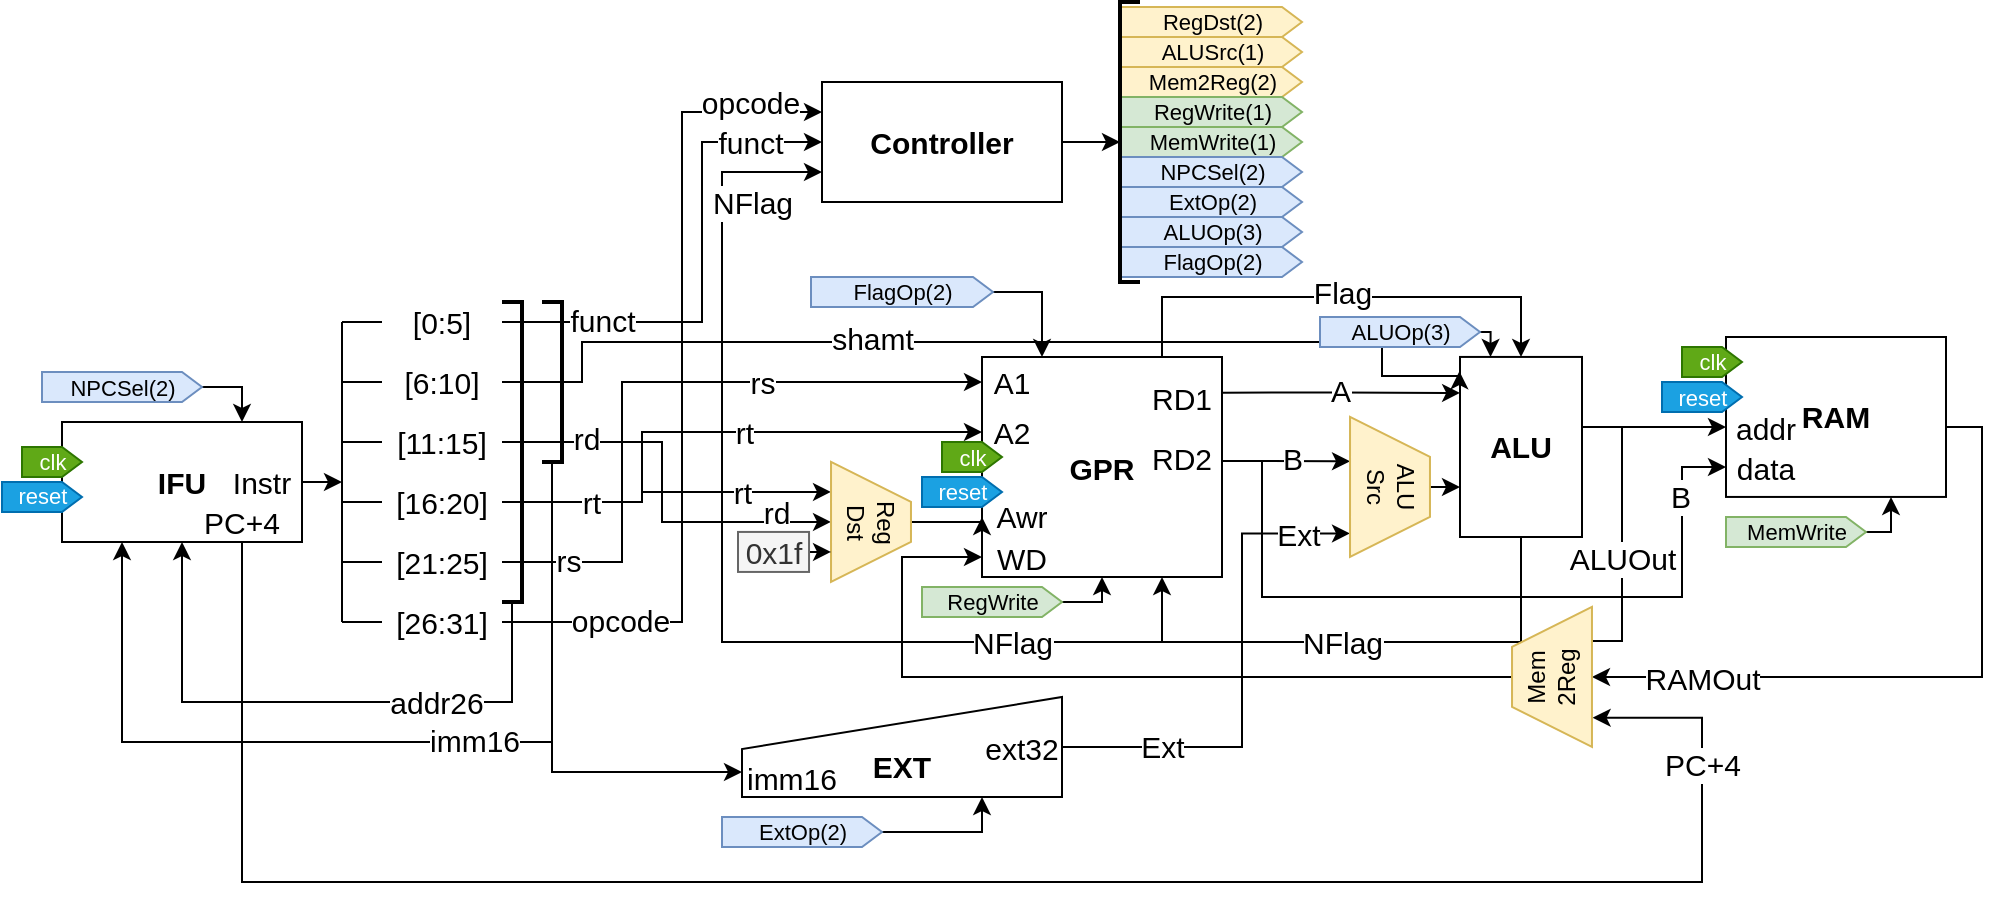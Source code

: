 <mxfile version="14.5.1" type="device" pages="2"><diagram id="Lo09hsnPCZihtZ90P0lK" name="P1-overall-block"><mxGraphModel dx="1209" dy="703" grid="1" gridSize="10" guides="1" tooltips="1" connect="1" arrows="1" fold="1" page="1" pageScale="1" pageWidth="827" pageHeight="1169" math="0" shadow="0"><root><mxCell id="0"/><mxCell id="1" parent="0"/><mxCell id="5278oEeSUvl2RHVOpRXC-1" value="&lt;span style=&quot;font-weight: normal&quot;&gt;FlagOp(2)&lt;br&gt;&lt;/span&gt;" style="html=1;shadow=0;dashed=0;align=center;verticalAlign=middle;shape=mxgraph.arrows2.arrow;dy=0;dx=10;notch=0;rounded=0;strokeWidth=1;fillColor=#dae8fc;fontSize=11;fontStyle=1;strokeColor=#6c8ebf;" parent="1" vertex="1"><mxGeometry x="569" y="162.5" width="91" height="15" as="geometry"/></mxCell><mxCell id="5278oEeSUvl2RHVOpRXC-2" value="&lt;b&gt;&lt;br&gt;EXT&lt;/b&gt;" style="html=1;strokeWidth=1;shape=manualInput;whiteSpace=wrap;rounded=0;size=26;arcSize=11;fontSize=15;" parent="1" vertex="1"><mxGeometry x="380" y="387.5" width="160" height="50" as="geometry"/></mxCell><mxCell id="5278oEeSUvl2RHVOpRXC-3" style="edgeStyle=orthogonalEdgeStyle;rounded=0;orthogonalLoop=1;jettySize=auto;html=1;exitX=1;exitY=0.5;exitDx=0;exitDy=0;fontSize=15;entryX=0;entryY=0.5;entryDx=0;entryDy=0;entryPerimeter=0;" parent="1" source="5278oEeSUvl2RHVOpRXC-4" target="5278oEeSUvl2RHVOpRXC-116" edge="1"><mxGeometry relative="1" as="geometry"><mxPoint x="569" y="111" as="targetPoint"/></mxGeometry></mxCell><mxCell id="5278oEeSUvl2RHVOpRXC-4" value="&lt;font style=&quot;font-size: 15px&quot;&gt;Controller&lt;/font&gt;" style="rounded=0;whiteSpace=wrap;html=1;fontStyle=1;" parent="1" vertex="1"><mxGeometry x="420" y="80" width="120" height="60" as="geometry"/></mxCell><mxCell id="5278oEeSUvl2RHVOpRXC-5" style="edgeStyle=orthogonalEdgeStyle;rounded=0;orthogonalLoop=1;jettySize=auto;html=1;exitX=1.004;exitY=0.162;exitDx=0;exitDy=0;entryX=0.001;entryY=0.2;entryDx=0;entryDy=0;fontSize=15;exitPerimeter=0;entryPerimeter=0;" parent="1" source="5278oEeSUvl2RHVOpRXC-11" target="5278oEeSUvl2RHVOpRXC-22" edge="1"><mxGeometry relative="1" as="geometry"><Array as="points"/></mxGeometry></mxCell><mxCell id="5278oEeSUvl2RHVOpRXC-6" value="A" style="edgeLabel;html=1;align=center;verticalAlign=middle;resizable=0;points=[];fontSize=15;" parent="5278oEeSUvl2RHVOpRXC-5" vertex="1" connectable="0"><mxGeometry x="0.23" relative="1" as="geometry"><mxPoint x="-14.15" y="-1.99" as="offset"/></mxGeometry></mxCell><mxCell id="5278oEeSUvl2RHVOpRXC-7" style="edgeStyle=orthogonalEdgeStyle;rounded=0;orthogonalLoop=1;jettySize=auto;html=1;exitX=1;exitY=0.5;exitDx=0;exitDy=0;entryX=0.317;entryY=1;entryDx=0;entryDy=0;fontSize=15;entryPerimeter=0;" parent="1" source="5278oEeSUvl2RHVOpRXC-79" target="5278oEeSUvl2RHVOpRXC-74" edge="1"><mxGeometry relative="1" as="geometry"><Array as="points"><mxPoint x="620" y="269.5"/><mxPoint x="630" y="269.5"/></Array></mxGeometry></mxCell><mxCell id="5278oEeSUvl2RHVOpRXC-8" value="B" style="edgeLabel;html=1;align=center;verticalAlign=middle;resizable=0;points=[];fontSize=15;" parent="5278oEeSUvl2RHVOpRXC-7" vertex="1" connectable="0"><mxGeometry x="-0.227" relative="1" as="geometry"><mxPoint x="11.29" y="-2.04" as="offset"/></mxGeometry></mxCell><mxCell id="5278oEeSUvl2RHVOpRXC-9" style="edgeStyle=orthogonalEdgeStyle;rounded=0;orthogonalLoop=1;jettySize=auto;html=1;exitX=0.75;exitY=0;exitDx=0;exitDy=0;entryX=0.5;entryY=0;entryDx=0;entryDy=0;fontSize=15;" parent="1" source="5278oEeSUvl2RHVOpRXC-11" target="5278oEeSUvl2RHVOpRXC-22" edge="1"><mxGeometry relative="1" as="geometry"><Array as="points"><mxPoint x="590.48" y="187.5"/><mxPoint x="769.48" y="187.5"/></Array></mxGeometry></mxCell><mxCell id="5278oEeSUvl2RHVOpRXC-10" value="Flag" style="edgeLabel;html=1;align=center;verticalAlign=middle;resizable=0;points=[];fontSize=15;" parent="5278oEeSUvl2RHVOpRXC-9" vertex="1" connectable="0"><mxGeometry x="0.217" y="3" relative="1" as="geometry"><mxPoint x="-25.83" y="0.5" as="offset"/></mxGeometry></mxCell><mxCell id="5278oEeSUvl2RHVOpRXC-11" value="GPR" style="rounded=0;whiteSpace=wrap;html=1;fontSize=15;fontStyle=1;" parent="1" vertex="1"><mxGeometry x="500" y="217.5" width="120" height="110" as="geometry"/></mxCell><mxCell id="5278oEeSUvl2RHVOpRXC-12" style="edgeStyle=orthogonalEdgeStyle;rounded=0;orthogonalLoop=1;jettySize=auto;html=1;exitX=0.5;exitY=0;exitDx=0;exitDy=0;fontSize=15;entryX=0;entryY=0.5;entryDx=0;entryDy=0;" parent="1" source="5278oEeSUvl2RHVOpRXC-83" target="5278oEeSUvl2RHVOpRXC-82" edge="1"><mxGeometry relative="1" as="geometry"><Array as="points"><mxPoint x="460" y="377.5"/><mxPoint x="460" y="317.5"/></Array></mxGeometry></mxCell><mxCell id="5278oEeSUvl2RHVOpRXC-13" style="edgeStyle=orthogonalEdgeStyle;rounded=0;orthogonalLoop=1;jettySize=auto;html=1;exitX=1;exitY=0.5;exitDx=0;exitDy=0;entryX=0.75;entryY=1;entryDx=0;entryDy=0;fontSize=15;" parent="1" source="5278oEeSUvl2RHVOpRXC-22" target="5278oEeSUvl2RHVOpRXC-83" edge="1"><mxGeometry relative="1" as="geometry"><Array as="points"><mxPoint x="800" y="252.5"/><mxPoint x="820" y="252.5"/><mxPoint x="820" y="359.5"/><mxPoint x="787" y="359.5"/></Array></mxGeometry></mxCell><mxCell id="5278oEeSUvl2RHVOpRXC-14" value="ALUOut" style="edgeLabel;html=1;align=center;verticalAlign=middle;resizable=0;points=[];fontSize=15;" parent="5278oEeSUvl2RHVOpRXC-13" vertex="1" connectable="0"><mxGeometry x="-0.214" y="-1" relative="1" as="geometry"><mxPoint x="1" y="21.32" as="offset"/></mxGeometry></mxCell><mxCell id="5278oEeSUvl2RHVOpRXC-15" style="edgeStyle=orthogonalEdgeStyle;rounded=0;orthogonalLoop=1;jettySize=auto;html=1;exitX=1;exitY=0.5;exitDx=0;exitDy=0;entryX=0;entryY=0.5;entryDx=0;entryDy=0;fontSize=15;" parent="1" source="5278oEeSUvl2RHVOpRXC-22" target="5278oEeSUvl2RHVOpRXC-87" edge="1"><mxGeometry relative="1" as="geometry"><Array as="points"><mxPoint x="800" y="252.5"/></Array></mxGeometry></mxCell><mxCell id="5278oEeSUvl2RHVOpRXC-16" style="edgeStyle=orthogonalEdgeStyle;rounded=0;orthogonalLoop=1;jettySize=auto;html=1;exitX=0.5;exitY=1;exitDx=0;exitDy=0;entryX=0.75;entryY=1;entryDx=0;entryDy=0;fontSize=15;" parent="1" source="5278oEeSUvl2RHVOpRXC-22" target="5278oEeSUvl2RHVOpRXC-11" edge="1"><mxGeometry relative="1" as="geometry"><Array as="points"><mxPoint x="770" y="360"/><mxPoint x="590" y="360"/></Array></mxGeometry></mxCell><mxCell id="5278oEeSUvl2RHVOpRXC-17" value="NFlag" style="edgeLabel;html=1;align=center;verticalAlign=middle;resizable=0;points=[];fontSize=15;" parent="5278oEeSUvl2RHVOpRXC-16" vertex="1" connectable="0"><mxGeometry x="0.037" relative="1" as="geometry"><mxPoint x="-5.0" as="offset"/></mxGeometry></mxCell><mxCell id="5278oEeSUvl2RHVOpRXC-18" style="edgeStyle=orthogonalEdgeStyle;rounded=0;orthogonalLoop=1;jettySize=auto;html=1;exitX=0.5;exitY=1;exitDx=0;exitDy=0;entryX=0;entryY=0.75;entryDx=0;entryDy=0;fontSize=15;" parent="1" source="5278oEeSUvl2RHVOpRXC-22" target="5278oEeSUvl2RHVOpRXC-4" edge="1"><mxGeometry relative="1" as="geometry"><Array as="points"><mxPoint x="770" y="360"/><mxPoint x="370" y="360"/><mxPoint x="370" y="125"/></Array></mxGeometry></mxCell><mxCell id="5278oEeSUvl2RHVOpRXC-19" value="NFlag" style="edgeLabel;html=1;align=center;verticalAlign=middle;resizable=0;points=[];fontSize=15;" parent="5278oEeSUvl2RHVOpRXC-18" vertex="1" connectable="0"><mxGeometry x="-0.708" relative="1" as="geometry"><mxPoint x="-34.5" as="offset"/></mxGeometry></mxCell><mxCell id="5278oEeSUvl2RHVOpRXC-20" value="NFlag" style="edgeLabel;html=1;align=center;verticalAlign=middle;resizable=0;points=[];fontSize=15;" parent="5278oEeSUvl2RHVOpRXC-18" vertex="1" connectable="0"><mxGeometry x="0.904" relative="1" as="geometry"><mxPoint y="15" as="offset"/></mxGeometry></mxCell><mxCell id="5278oEeSUvl2RHVOpRXC-21" value="NFlag" style="edgeLabel;html=1;align=center;verticalAlign=middle;resizable=0;points=[];fontSize=15;" parent="5278oEeSUvl2RHVOpRXC-18" vertex="1" connectable="0"><mxGeometry x="-0.286" relative="1" as="geometry"><mxPoint x="-44.67" as="offset"/></mxGeometry></mxCell><mxCell id="5278oEeSUvl2RHVOpRXC-22" value="ALU" style="rounded=0;whiteSpace=wrap;html=1;fontSize=15;fontStyle=1" parent="1" vertex="1"><mxGeometry x="739" y="217.47" width="61" height="90.03" as="geometry"/></mxCell><mxCell id="5278oEeSUvl2RHVOpRXC-23" style="edgeStyle=orthogonalEdgeStyle;rounded=0;orthogonalLoop=1;jettySize=auto;html=1;exitX=1;exitY=0.5;exitDx=0;exitDy=0;entryX=0.5;entryY=1;entryDx=0;entryDy=0;fontSize=15;" parent="1" source="5278oEeSUvl2RHVOpRXC-25" target="5278oEeSUvl2RHVOpRXC-83" edge="1"><mxGeometry relative="1" as="geometry"><Array as="points"><mxPoint x="982" y="252.5"/><mxPoint x="1000" y="252.5"/><mxPoint x="1000" y="377.5"/></Array></mxGeometry></mxCell><mxCell id="5278oEeSUvl2RHVOpRXC-24" value="RAMOut" style="edgeLabel;html=1;align=center;verticalAlign=middle;resizable=0;points=[];fontSize=15;" parent="5278oEeSUvl2RHVOpRXC-23" vertex="1" connectable="0"><mxGeometry x="-0.56" y="-1" relative="1" as="geometry"><mxPoint x="-139.01" y="72.71" as="offset"/></mxGeometry></mxCell><mxCell id="5278oEeSUvl2RHVOpRXC-25" value="RAM" style="rounded=0;whiteSpace=wrap;html=1;fontSize=15;fontStyle=1" parent="1" vertex="1"><mxGeometry x="872" y="207.5" width="110" height="79.97" as="geometry"/></mxCell><mxCell id="5278oEeSUvl2RHVOpRXC-26" style="edgeStyle=orthogonalEdgeStyle;rounded=0;orthogonalLoop=1;jettySize=auto;html=1;exitX=1;exitY=0.5;exitDx=0;exitDy=0;entryX=0.832;entryY=1;entryDx=0;entryDy=0;fontSize=15;entryPerimeter=0;" parent="1" source="5278oEeSUvl2RHVOpRXC-85" target="5278oEeSUvl2RHVOpRXC-74" edge="1"><mxGeometry relative="1" as="geometry"><mxPoint x="560" y="412.5" as="sourcePoint"/><Array as="points"><mxPoint x="630" y="412.5"/><mxPoint x="630" y="305.5"/></Array></mxGeometry></mxCell><mxCell id="5278oEeSUvl2RHVOpRXC-27" value="Ext" style="edgeLabel;html=1;align=center;verticalAlign=middle;resizable=0;points=[];fontSize=15;" parent="5278oEeSUvl2RHVOpRXC-26" vertex="1" connectable="0"><mxGeometry x="-0.05" y="-1" relative="1" as="geometry"><mxPoint x="-41" y="28.05" as="offset"/></mxGeometry></mxCell><mxCell id="5278oEeSUvl2RHVOpRXC-28" value="Ext" style="edgeLabel;html=1;align=center;verticalAlign=middle;resizable=0;points=[];fontSize=15;" parent="5278oEeSUvl2RHVOpRXC-26" vertex="1" connectable="0"><mxGeometry x="0.858" y="-1" relative="1" as="geometry"><mxPoint x="-8.05" y="-0.49" as="offset"/></mxGeometry></mxCell><mxCell id="5278oEeSUvl2RHVOpRXC-29" style="edgeStyle=orthogonalEdgeStyle;rounded=0;orthogonalLoop=1;jettySize=auto;html=1;exitX=1;exitY=0.5;exitDx=0;exitDy=0;fontSize=15;" parent="1" source="5278oEeSUvl2RHVOpRXC-32" edge="1"><mxGeometry relative="1" as="geometry"><mxPoint x="180" y="280.2" as="targetPoint"/></mxGeometry></mxCell><mxCell id="5278oEeSUvl2RHVOpRXC-30" style="edgeStyle=orthogonalEdgeStyle;rounded=0;orthogonalLoop=1;jettySize=auto;html=1;exitX=0.75;exitY=1;exitDx=0;exitDy=0;entryX=0.209;entryY=1.008;entryDx=0;entryDy=0;fontSize=15;entryPerimeter=0;" parent="1" source="5278oEeSUvl2RHVOpRXC-32" target="5278oEeSUvl2RHVOpRXC-83" edge="1"><mxGeometry relative="1" as="geometry"><Array as="points"><mxPoint x="130" y="480"/><mxPoint x="860" y="480"/><mxPoint x="860" y="398"/></Array></mxGeometry></mxCell><mxCell id="5278oEeSUvl2RHVOpRXC-31" value="PC+4" style="edgeLabel;html=1;align=center;verticalAlign=middle;resizable=0;points=[];fontSize=15;" parent="5278oEeSUvl2RHVOpRXC-30" vertex="1" connectable="0"><mxGeometry x="0.886" relative="1" as="geometry"><mxPoint y="18.33" as="offset"/></mxGeometry></mxCell><mxCell id="5278oEeSUvl2RHVOpRXC-32" value="IFU" style="rounded=0;whiteSpace=wrap;html=1;fontSize=15;fontStyle=1" parent="1" vertex="1"><mxGeometry x="40" y="250" width="120" height="60" as="geometry"/></mxCell><mxCell id="5278oEeSUvl2RHVOpRXC-33" value="" style="endArrow=none;html=1;fontSize=15;" parent="1" edge="1"><mxGeometry width="50" height="50" relative="1" as="geometry"><mxPoint x="180" y="350" as="sourcePoint"/><mxPoint x="180" y="200" as="targetPoint"/></mxGeometry></mxCell><mxCell id="5278oEeSUvl2RHVOpRXC-34" style="edgeStyle=orthogonalEdgeStyle;rounded=0;orthogonalLoop=1;jettySize=auto;html=1;exitX=1;exitY=0.5;exitDx=0;exitDy=0;entryX=0;entryY=0.25;entryDx=0;entryDy=0;fontSize=15;" parent="1" source="5278oEeSUvl2RHVOpRXC-37" target="5278oEeSUvl2RHVOpRXC-4" edge="1"><mxGeometry relative="1" as="geometry"><mxPoint x="310" y="350" as="sourcePoint"/><Array as="points"><mxPoint x="350" y="350"/><mxPoint x="350" y="95"/></Array></mxGeometry></mxCell><mxCell id="5278oEeSUvl2RHVOpRXC-35" value="opcode" style="edgeLabel;html=1;align=center;verticalAlign=middle;resizable=0;points=[];fontSize=15;" parent="5278oEeSUvl2RHVOpRXC-34" vertex="1" connectable="0"><mxGeometry x="0.555" relative="1" as="geometry"><mxPoint x="34.0" y="-27.62" as="offset"/></mxGeometry></mxCell><mxCell id="5278oEeSUvl2RHVOpRXC-36" value="opcode" style="edgeLabel;html=1;align=center;verticalAlign=middle;resizable=0;points=[];fontSize=15;" parent="5278oEeSUvl2RHVOpRXC-34" vertex="1" connectable="0"><mxGeometry x="-0.723" y="-1" relative="1" as="geometry"><mxPoint x="1.14" y="-2" as="offset"/></mxGeometry></mxCell><mxCell id="5278oEeSUvl2RHVOpRXC-37" value="[26:31]" style="text;html=1;strokeColor=none;fillColor=none;align=center;verticalAlign=middle;whiteSpace=wrap;rounded=0;fontSize=15;" parent="1" vertex="1"><mxGeometry x="200" y="340" width="60" height="20" as="geometry"/></mxCell><mxCell id="5278oEeSUvl2RHVOpRXC-38" style="edgeStyle=orthogonalEdgeStyle;rounded=0;orthogonalLoop=1;jettySize=auto;html=1;exitX=1;exitY=0.5;exitDx=0;exitDy=0;fontSize=15;entryX=0;entryY=0.5;entryDx=0;entryDy=0;" parent="1" source="5278oEeSUvl2RHVOpRXC-41" target="5278oEeSUvl2RHVOpRXC-75" edge="1"><mxGeometry relative="1" as="geometry"><mxPoint x="310" y="320" as="sourcePoint"/><mxPoint x="450" y="250" as="targetPoint"/><Array as="points"><mxPoint x="320" y="320"/><mxPoint x="320" y="230"/></Array></mxGeometry></mxCell><mxCell id="5278oEeSUvl2RHVOpRXC-39" value="rs" style="edgeLabel;html=1;align=center;verticalAlign=middle;resizable=0;points=[];fontSize=15;" parent="5278oEeSUvl2RHVOpRXC-38" vertex="1" connectable="0"><mxGeometry x="-0.15" y="2" relative="1" as="geometry"><mxPoint x="72" y="-9.67" as="offset"/></mxGeometry></mxCell><mxCell id="5278oEeSUvl2RHVOpRXC-40" value="rs" style="edgeLabel;html=1;align=center;verticalAlign=middle;resizable=0;points=[];fontSize=15;" parent="5278oEeSUvl2RHVOpRXC-38" vertex="1" connectable="0"><mxGeometry x="-0.736" y="-1" relative="1" as="geometry"><mxPoint x="-10.83" y="-2" as="offset"/></mxGeometry></mxCell><mxCell id="5278oEeSUvl2RHVOpRXC-41" value="[21:25]" style="text;html=1;strokeColor=none;fillColor=none;align=center;verticalAlign=middle;whiteSpace=wrap;rounded=0;fontSize=15;" parent="1" vertex="1"><mxGeometry x="200" y="310" width="60" height="20" as="geometry"/></mxCell><mxCell id="5278oEeSUvl2RHVOpRXC-42" style="edgeStyle=orthogonalEdgeStyle;rounded=0;orthogonalLoop=1;jettySize=auto;html=1;exitX=1;exitY=0.5;exitDx=0;exitDy=0;fontSize=15;entryX=0;entryY=0.5;entryDx=0;entryDy=0;" parent="1" source="5278oEeSUvl2RHVOpRXC-46" target="5278oEeSUvl2RHVOpRXC-76" edge="1"><mxGeometry relative="1" as="geometry"><mxPoint x="428.295" y="241.115" as="targetPoint"/><mxPoint x="310" y="290" as="sourcePoint"/><Array as="points"><mxPoint x="330" y="290"/><mxPoint x="330" y="255"/></Array></mxGeometry></mxCell><mxCell id="5278oEeSUvl2RHVOpRXC-43" value="rt" style="edgeLabel;html=1;align=center;verticalAlign=middle;resizable=0;points=[];fontSize=15;" parent="5278oEeSUvl2RHVOpRXC-42" vertex="1" connectable="0"><mxGeometry x="0.541" y="-1" relative="1" as="geometry"><mxPoint x="-56.67" y="-1" as="offset"/></mxGeometry></mxCell><mxCell id="5278oEeSUvl2RHVOpRXC-44" style="edgeStyle=orthogonalEdgeStyle;rounded=0;orthogonalLoop=1;jettySize=auto;html=1;exitX=1;exitY=0.5;exitDx=0;exitDy=0;entryX=0.25;entryY=1;entryDx=0;entryDy=0;fontSize=15;" parent="1" source="5278oEeSUvl2RHVOpRXC-46" target="5278oEeSUvl2RHVOpRXC-65" edge="1"><mxGeometry relative="1" as="geometry"><Array as="points"><mxPoint x="330" y="290"/><mxPoint x="330" y="285"/></Array></mxGeometry></mxCell><mxCell id="5278oEeSUvl2RHVOpRXC-45" value="rt" style="edgeLabel;html=1;align=center;verticalAlign=middle;resizable=0;points=[];fontSize=15;" parent="5278oEeSUvl2RHVOpRXC-44" vertex="1" connectable="0"><mxGeometry x="0.616" relative="1" as="geometry"><mxPoint x="-12" y="-0.01" as="offset"/></mxGeometry></mxCell><mxCell id="5278oEeSUvl2RHVOpRXC-46" value="[16:20]" style="text;html=1;strokeColor=none;fillColor=none;align=center;verticalAlign=middle;whiteSpace=wrap;rounded=0;fontSize=15;" parent="1" vertex="1"><mxGeometry x="200" y="280" width="60" height="20" as="geometry"/></mxCell><mxCell id="5278oEeSUvl2RHVOpRXC-47" style="edgeStyle=orthogonalEdgeStyle;rounded=0;orthogonalLoop=1;jettySize=auto;html=1;exitX=1;exitY=0.5;exitDx=0;exitDy=0;entryX=0.5;entryY=1;entryDx=0;entryDy=0;fontSize=15;" parent="1" source="5278oEeSUvl2RHVOpRXC-50" target="5278oEeSUvl2RHVOpRXC-65" edge="1"><mxGeometry relative="1" as="geometry"><Array as="points"><mxPoint x="340" y="260"/><mxPoint x="340" y="300"/></Array></mxGeometry></mxCell><mxCell id="5278oEeSUvl2RHVOpRXC-48" value="rd" style="edgeLabel;html=1;align=center;verticalAlign=middle;resizable=0;points=[];fontSize=15;" parent="5278oEeSUvl2RHVOpRXC-47" vertex="1" connectable="0"><mxGeometry x="0.446" relative="1" as="geometry"><mxPoint x="28.33" y="-5" as="offset"/></mxGeometry></mxCell><mxCell id="5278oEeSUvl2RHVOpRXC-49" value="rd" style="edgeLabel;html=1;align=center;verticalAlign=middle;resizable=0;points=[];fontSize=15;" parent="5278oEeSUvl2RHVOpRXC-47" vertex="1" connectable="0"><mxGeometry x="-0.53" y="2" relative="1" as="geometry"><mxPoint x="-6.4" as="offset"/></mxGeometry></mxCell><mxCell id="5278oEeSUvl2RHVOpRXC-50" value="[11:15]" style="text;html=1;strokeColor=none;fillColor=none;align=center;verticalAlign=middle;whiteSpace=wrap;rounded=0;fontSize=15;" parent="1" vertex="1"><mxGeometry x="200" y="250" width="60" height="20" as="geometry"/></mxCell><mxCell id="5278oEeSUvl2RHVOpRXC-51" style="edgeStyle=orthogonalEdgeStyle;rounded=0;orthogonalLoop=1;jettySize=auto;html=1;exitX=1;exitY=0.5;exitDx=0;exitDy=0;entryX=-0.005;entryY=0.079;entryDx=0;entryDy=0;fontSize=15;entryPerimeter=0;" parent="1" source="5278oEeSUvl2RHVOpRXC-53" target="5278oEeSUvl2RHVOpRXC-22" edge="1"><mxGeometry relative="1" as="geometry"><Array as="points"><mxPoint x="300" y="230"/><mxPoint x="300" y="210"/><mxPoint x="700" y="210"/><mxPoint x="700" y="227"/></Array><mxPoint x="610" y="209.97" as="targetPoint"/></mxGeometry></mxCell><mxCell id="5278oEeSUvl2RHVOpRXC-52" value="shamt" style="edgeLabel;html=1;align=center;verticalAlign=middle;resizable=0;points=[];fontSize=15;" parent="5278oEeSUvl2RHVOpRXC-51" vertex="1" connectable="0"><mxGeometry x="-0.134" y="1" relative="1" as="geometry"><mxPoint x="-19.83" y="-1.5" as="offset"/></mxGeometry></mxCell><mxCell id="5278oEeSUvl2RHVOpRXC-53" value="[6:10]" style="text;html=1;strokeColor=none;fillColor=none;align=center;verticalAlign=middle;whiteSpace=wrap;rounded=0;fontSize=15;" parent="1" vertex="1"><mxGeometry x="200" y="220" width="60" height="20" as="geometry"/></mxCell><mxCell id="5278oEeSUvl2RHVOpRXC-54" style="edgeStyle=orthogonalEdgeStyle;rounded=0;orthogonalLoop=1;jettySize=auto;html=1;exitX=1;exitY=0.5;exitDx=0;exitDy=0;entryX=0;entryY=0.5;entryDx=0;entryDy=0;fontSize=15;" parent="1" source="5278oEeSUvl2RHVOpRXC-57" target="5278oEeSUvl2RHVOpRXC-4" edge="1"><mxGeometry relative="1" as="geometry"><mxPoint x="310" y="200" as="sourcePoint"/><Array as="points"><mxPoint x="360" y="200"/><mxPoint x="360" y="110"/></Array></mxGeometry></mxCell><mxCell id="5278oEeSUvl2RHVOpRXC-55" value="funct" style="edgeLabel;html=1;align=center;verticalAlign=middle;resizable=0;points=[];fontSize=15;" parent="5278oEeSUvl2RHVOpRXC-54" vertex="1" connectable="0"><mxGeometry x="0.323" y="3" relative="1" as="geometry"><mxPoint x="27" y="-24.76" as="offset"/></mxGeometry></mxCell><mxCell id="5278oEeSUvl2RHVOpRXC-56" value="funct" style="edgeLabel;html=1;align=center;verticalAlign=middle;resizable=0;points=[];fontSize=15;" parent="5278oEeSUvl2RHVOpRXC-54" vertex="1" connectable="0"><mxGeometry x="-0.404" relative="1" as="geometry"><mxPoint x="-24.4" y="-1" as="offset"/></mxGeometry></mxCell><mxCell id="5278oEeSUvl2RHVOpRXC-57" value="[0:5]" style="text;html=1;strokeColor=none;fillColor=none;align=center;verticalAlign=middle;whiteSpace=wrap;rounded=0;fontSize=15;" parent="1" vertex="1"><mxGeometry x="200" y="190" width="60" height="20" as="geometry"/></mxCell><mxCell id="5278oEeSUvl2RHVOpRXC-58" value="" style="endArrow=none;html=1;fontSize=15;exitX=0;exitY=0.5;exitDx=0;exitDy=0;" parent="1" source="5278oEeSUvl2RHVOpRXC-57" edge="1"><mxGeometry width="50" height="50" relative="1" as="geometry"><mxPoint x="190.0" y="360" as="sourcePoint"/><mxPoint x="180" y="200" as="targetPoint"/></mxGeometry></mxCell><mxCell id="5278oEeSUvl2RHVOpRXC-59" value="" style="endArrow=none;html=1;fontSize=15;exitX=0;exitY=0.5;exitDx=0;exitDy=0;" parent="1" source="5278oEeSUvl2RHVOpRXC-53" edge="1"><mxGeometry width="50" height="50" relative="1" as="geometry"><mxPoint x="210.0" y="210" as="sourcePoint"/><mxPoint x="180" y="230" as="targetPoint"/></mxGeometry></mxCell><mxCell id="5278oEeSUvl2RHVOpRXC-60" value="" style="endArrow=none;html=1;fontSize=15;exitX=0;exitY=0.5;exitDx=0;exitDy=0;" parent="1" source="5278oEeSUvl2RHVOpRXC-50" edge="1"><mxGeometry width="50" height="50" relative="1" as="geometry"><mxPoint x="220.0" y="220" as="sourcePoint"/><mxPoint x="180" y="260" as="targetPoint"/></mxGeometry></mxCell><mxCell id="5278oEeSUvl2RHVOpRXC-61" value="" style="endArrow=none;html=1;fontSize=15;exitX=0;exitY=0.5;exitDx=0;exitDy=0;" parent="1" source="5278oEeSUvl2RHVOpRXC-46" edge="1"><mxGeometry width="50" height="50" relative="1" as="geometry"><mxPoint x="230.0" y="230" as="sourcePoint"/><mxPoint x="180" y="290" as="targetPoint"/></mxGeometry></mxCell><mxCell id="5278oEeSUvl2RHVOpRXC-62" value="" style="endArrow=none;html=1;fontSize=15;exitX=0;exitY=0.5;exitDx=0;exitDy=0;" parent="1" source="5278oEeSUvl2RHVOpRXC-41" edge="1"><mxGeometry width="50" height="50" relative="1" as="geometry"><mxPoint x="240.0" y="240" as="sourcePoint"/><mxPoint x="180" y="320" as="targetPoint"/></mxGeometry></mxCell><mxCell id="5278oEeSUvl2RHVOpRXC-63" value="" style="endArrow=none;html=1;fontSize=15;exitX=0;exitY=0.5;exitDx=0;exitDy=0;" parent="1" source="5278oEeSUvl2RHVOpRXC-37" edge="1"><mxGeometry width="50" height="50" relative="1" as="geometry"><mxPoint x="250.0" y="250" as="sourcePoint"/><mxPoint x="180" y="350" as="targetPoint"/></mxGeometry></mxCell><mxCell id="5278oEeSUvl2RHVOpRXC-64" style="edgeStyle=orthogonalEdgeStyle;rounded=0;orthogonalLoop=1;jettySize=auto;html=1;exitX=0.5;exitY=0;exitDx=0;exitDy=0;entryX=0;entryY=0.5;entryDx=0;entryDy=0;fontSize=15;" parent="1" source="5278oEeSUvl2RHVOpRXC-65" target="5278oEeSUvl2RHVOpRXC-81" edge="1"><mxGeometry relative="1" as="geometry"/></mxCell><mxCell id="5278oEeSUvl2RHVOpRXC-65" value="Reg&lt;br&gt;Dst" style="shape=trapezoid;perimeter=trapezoidPerimeter;whiteSpace=wrap;html=1;fixedSize=1;rotation=90;fillColor=#fff2cc;strokeColor=#d6b656;" parent="1" vertex="1"><mxGeometry x="414.5" y="280" width="60" height="39.97" as="geometry"/></mxCell><mxCell id="5278oEeSUvl2RHVOpRXC-66" style="edgeStyle=orthogonalEdgeStyle;rounded=0;orthogonalLoop=1;jettySize=auto;html=1;exitX=0.5;exitY=0;exitDx=0;exitDy=0;exitPerimeter=0;fontSize=15;" parent="1" source="5278oEeSUvl2RHVOpRXC-68" edge="1"><mxGeometry relative="1" as="geometry"><mxPoint x="100" y="310" as="targetPoint"/><Array as="points"><mxPoint x="265" y="390"/><mxPoint x="100" y="390"/></Array></mxGeometry></mxCell><mxCell id="5278oEeSUvl2RHVOpRXC-67" value="addr26" style="edgeLabel;html=1;align=center;verticalAlign=middle;resizable=0;points=[];fontSize=15;" parent="5278oEeSUvl2RHVOpRXC-66" vertex="1" connectable="0"><mxGeometry x="-0.08" y="1" relative="1" as="geometry"><mxPoint x="47.71" y="-1" as="offset"/></mxGeometry></mxCell><mxCell id="5278oEeSUvl2RHVOpRXC-68" value="" style="strokeWidth=2;html=1;shape=mxgraph.flowchart.annotation_1;align=left;pointerEvents=1;fontSize=15;rotation=-180;" parent="1" vertex="1"><mxGeometry x="260" y="190" width="10" height="150" as="geometry"/></mxCell><mxCell id="5278oEeSUvl2RHVOpRXC-69" style="edgeStyle=orthogonalEdgeStyle;rounded=0;orthogonalLoop=1;jettySize=auto;html=1;exitX=0.5;exitY=0;exitDx=0;exitDy=0;exitPerimeter=0;fontSize=15;" parent="1" source="5278oEeSUvl2RHVOpRXC-72" edge="1"><mxGeometry relative="1" as="geometry"><mxPoint x="70" y="310" as="targetPoint"/><Array as="points"><mxPoint x="285" y="410"/><mxPoint x="70" y="410"/></Array></mxGeometry></mxCell><mxCell id="5278oEeSUvl2RHVOpRXC-70" value="imm16" style="edgeLabel;html=1;align=center;verticalAlign=middle;resizable=0;points=[];fontSize=15;" parent="5278oEeSUvl2RHVOpRXC-69" vertex="1" connectable="0"><mxGeometry x="-0.012" y="2" relative="1" as="geometry"><mxPoint x="45.76" y="-3.0" as="offset"/></mxGeometry></mxCell><mxCell id="5278oEeSUvl2RHVOpRXC-71" style="edgeStyle=orthogonalEdgeStyle;rounded=0;orthogonalLoop=1;jettySize=auto;html=1;exitX=0.5;exitY=0;exitDx=0;exitDy=0;exitPerimeter=0;entryX=0;entryY=0.75;entryDx=0;entryDy=0;fontSize=15;" parent="1" source="5278oEeSUvl2RHVOpRXC-72" target="5278oEeSUvl2RHVOpRXC-2" edge="1"><mxGeometry relative="1" as="geometry"/></mxCell><mxCell id="5278oEeSUvl2RHVOpRXC-72" value="" style="strokeWidth=2;html=1;shape=mxgraph.flowchart.annotation_1;align=left;pointerEvents=1;fontSize=15;rotation=-180;" parent="1" vertex="1"><mxGeometry x="280" y="190" width="10" height="80" as="geometry"/></mxCell><mxCell id="5278oEeSUvl2RHVOpRXC-73" style="edgeStyle=orthogonalEdgeStyle;rounded=0;orthogonalLoop=1;jettySize=auto;html=1;fontSize=15;" parent="1" edge="1"><mxGeometry relative="1" as="geometry"><mxPoint x="724" y="282.5" as="sourcePoint"/><mxPoint x="739" y="282.5" as="targetPoint"/><Array as="points"><mxPoint x="738" y="282.5"/></Array></mxGeometry></mxCell><mxCell id="5278oEeSUvl2RHVOpRXC-74" value="ALU&lt;br&gt;Src" style="shape=trapezoid;perimeter=trapezoidPerimeter;whiteSpace=wrap;html=1;fixedSize=1;rotation=90;fillColor=#fff2cc;strokeColor=#d6b656;" parent="1" vertex="1"><mxGeometry x="669" y="262.5" width="70" height="39.97" as="geometry"/></mxCell><mxCell id="5278oEeSUvl2RHVOpRXC-75" value="A1" style="text;html=1;strokeColor=none;fillColor=none;align=center;verticalAlign=middle;whiteSpace=wrap;rounded=0;fontSize=15;" parent="1" vertex="1"><mxGeometry x="500" y="220" width="30" height="20" as="geometry"/></mxCell><mxCell id="5278oEeSUvl2RHVOpRXC-76" value="A2" style="text;html=1;strokeColor=none;fillColor=none;align=center;verticalAlign=middle;whiteSpace=wrap;rounded=0;fontSize=15;" parent="1" vertex="1"><mxGeometry x="500" y="245" width="30" height="20" as="geometry"/></mxCell><mxCell id="5278oEeSUvl2RHVOpRXC-77" style="edgeStyle=orthogonalEdgeStyle;rounded=0;orthogonalLoop=1;jettySize=auto;html=1;fontSize=15;entryX=0;entryY=0.5;entryDx=0;entryDy=0;" parent="1" target="5278oEeSUvl2RHVOpRXC-88" edge="1"><mxGeometry relative="1" as="geometry"><mxPoint x="730" y="307.5" as="targetPoint"/><mxPoint x="620" y="269.5" as="sourcePoint"/><Array as="points"><mxPoint x="640" y="269.5"/><mxPoint x="640" y="337.5"/><mxPoint x="850" y="337.5"/><mxPoint x="850" y="272.5"/></Array></mxGeometry></mxCell><mxCell id="5278oEeSUvl2RHVOpRXC-78" value="B" style="edgeLabel;html=1;align=center;verticalAlign=middle;resizable=0;points=[];fontSize=15;" parent="5278oEeSUvl2RHVOpRXC-77" vertex="1" connectable="0"><mxGeometry x="0.846" y="1" relative="1" as="geometry"><mxPoint y="7.24" as="offset"/></mxGeometry></mxCell><mxCell id="5278oEeSUvl2RHVOpRXC-79" value="RD2" style="text;html=1;strokeColor=none;fillColor=none;align=center;verticalAlign=middle;whiteSpace=wrap;rounded=0;fontSize=15;" parent="1" vertex="1"><mxGeometry x="580" y="257.5" width="40" height="20" as="geometry"/></mxCell><mxCell id="5278oEeSUvl2RHVOpRXC-80" value="RD1" style="text;html=1;strokeColor=none;fillColor=none;align=center;verticalAlign=middle;whiteSpace=wrap;rounded=0;fontSize=15;" parent="1" vertex="1"><mxGeometry x="580" y="227.5" width="40" height="20" as="geometry"/></mxCell><mxCell id="5278oEeSUvl2RHVOpRXC-81" value="Awr" style="text;html=1;strokeColor=none;fillColor=none;align=center;verticalAlign=middle;whiteSpace=wrap;rounded=0;fontSize=15;" parent="1" vertex="1"><mxGeometry x="500" y="287.47" width="40" height="20" as="geometry"/></mxCell><mxCell id="5278oEeSUvl2RHVOpRXC-82" value="WD" style="text;html=1;strokeColor=none;fillColor=none;align=center;verticalAlign=middle;whiteSpace=wrap;rounded=0;fontSize=15;" parent="1" vertex="1"><mxGeometry x="500" y="307.5" width="40" height="20" as="geometry"/></mxCell><mxCell id="5278oEeSUvl2RHVOpRXC-83" value="Mem&lt;br&gt;2Reg" style="shape=trapezoid;perimeter=trapezoidPerimeter;whiteSpace=wrap;html=1;fixedSize=1;rotation=-90;fillColor=#fff2cc;strokeColor=#d6b656;" parent="1" vertex="1"><mxGeometry x="750" y="357.5" width="70" height="39.97" as="geometry"/></mxCell><mxCell id="5278oEeSUvl2RHVOpRXC-84" value="imm16" style="text;html=1;strokeColor=none;fillColor=none;align=center;verticalAlign=middle;whiteSpace=wrap;rounded=0;fontSize=15;" parent="1" vertex="1"><mxGeometry x="380" y="417.5" width="50" height="20" as="geometry"/></mxCell><mxCell id="5278oEeSUvl2RHVOpRXC-85" value="ext32" style="text;html=1;strokeColor=none;fillColor=none;align=center;verticalAlign=middle;whiteSpace=wrap;rounded=0;fontSize=15;" parent="1" vertex="1"><mxGeometry x="500" y="402.5" width="40" height="20" as="geometry"/></mxCell><mxCell id="5278oEeSUvl2RHVOpRXC-86" value="rt" style="text;html=1;align=center;verticalAlign=middle;whiteSpace=wrap;rounded=0;fontSize=15;fillColor=#ffffff;" parent="1" vertex="1"><mxGeometry x="300" y="279.98" width="10" height="20" as="geometry"/></mxCell><mxCell id="5278oEeSUvl2RHVOpRXC-87" value="addr" style="text;html=1;strokeColor=none;fillColor=none;align=center;verticalAlign=middle;whiteSpace=wrap;rounded=0;fontSize=15;" parent="1" vertex="1"><mxGeometry x="872" y="242.5" width="40" height="20" as="geometry"/></mxCell><mxCell id="5278oEeSUvl2RHVOpRXC-88" value="data" style="text;html=1;strokeColor=none;fillColor=none;align=center;verticalAlign=middle;whiteSpace=wrap;rounded=0;fontSize=15;" parent="1" vertex="1"><mxGeometry x="872" y="262.5" width="40" height="20" as="geometry"/></mxCell><mxCell id="5278oEeSUvl2RHVOpRXC-89" value="Instr" style="text;html=1;strokeColor=none;fillColor=none;align=center;verticalAlign=middle;whiteSpace=wrap;rounded=0;fontSize=15;" parent="1" vertex="1"><mxGeometry x="120" y="269.97" width="40" height="20" as="geometry"/></mxCell><mxCell id="5278oEeSUvl2RHVOpRXC-90" value="RegDst(2)" style="html=1;shadow=0;dashed=0;align=center;verticalAlign=middle;shape=mxgraph.arrows2.arrow;dy=0;dx=10;notch=0;rounded=0;strokeWidth=1;fillColor=#fff2cc;fontSize=11;fontStyle=0;strokeColor=#d6b656;" parent="1" vertex="1"><mxGeometry x="569" y="42.53" width="91" height="15" as="geometry"/></mxCell><mxCell id="5278oEeSUvl2RHVOpRXC-91" value="&lt;span style=&quot;font-weight: normal&quot;&gt;ALUSrc(1)&lt;/span&gt;" style="html=1;shadow=0;dashed=0;align=center;verticalAlign=middle;shape=mxgraph.arrows2.arrow;dy=0;dx=10;notch=0;rounded=0;strokeWidth=1;fillColor=#fff2cc;fontSize=11;fontStyle=1;strokeColor=#d6b656;" parent="1" vertex="1"><mxGeometry x="569" y="57.53" width="91" height="15" as="geometry"/></mxCell><mxCell id="5278oEeSUvl2RHVOpRXC-92" value="Mem2Reg(2)" style="html=1;shadow=0;dashed=0;align=center;verticalAlign=middle;shape=mxgraph.arrows2.arrow;dy=0;dx=10;notch=0;rounded=0;strokeWidth=1;fillColor=#fff2cc;fontSize=11;fontStyle=0;strokeColor=#d6b656;" parent="1" vertex="1"><mxGeometry x="569" y="72.53" width="91" height="15" as="geometry"/></mxCell><mxCell id="5278oEeSUvl2RHVOpRXC-93" value="&lt;span style=&quot;font-weight: normal&quot;&gt;RegWrite(1)&lt;/span&gt;" style="html=1;shadow=0;dashed=0;align=center;verticalAlign=middle;shape=mxgraph.arrows2.arrow;dy=0;dx=10;notch=0;rounded=0;strokeWidth=1;fillColor=#d5e8d4;fontSize=11;fontStyle=1;strokeColor=#82b366;" parent="1" vertex="1"><mxGeometry x="569" y="87.53" width="91" height="15" as="geometry"/></mxCell><mxCell id="5278oEeSUvl2RHVOpRXC-94" value="&lt;span style=&quot;font-weight: normal&quot;&gt;MemWrite(1)&lt;/span&gt;" style="html=1;shadow=0;dashed=0;align=center;verticalAlign=middle;shape=mxgraph.arrows2.arrow;dy=0;dx=10;notch=0;rounded=0;strokeWidth=1;fillColor=#d5e8d4;fontSize=11;fontStyle=1;strokeColor=#82b366;" parent="1" vertex="1"><mxGeometry x="569" y="102.53" width="91" height="15" as="geometry"/></mxCell><mxCell id="5278oEeSUvl2RHVOpRXC-95" value="&lt;span style=&quot;font-weight: normal&quot;&gt;NPCSel(2)&lt;br&gt;&lt;/span&gt;" style="html=1;shadow=0;dashed=0;align=center;verticalAlign=middle;shape=mxgraph.arrows2.arrow;dy=0;dx=10;notch=0;rounded=0;strokeWidth=1;fillColor=#dae8fc;fontSize=11;fontStyle=1;strokeColor=#6c8ebf;" parent="1" vertex="1"><mxGeometry x="569" y="117.53" width="91" height="15" as="geometry"/></mxCell><mxCell id="5278oEeSUvl2RHVOpRXC-96" value="&lt;span style=&quot;font-weight: normal&quot;&gt;ExtOp(2)&lt;br&gt;&lt;/span&gt;" style="html=1;shadow=0;dashed=0;align=center;verticalAlign=middle;shape=mxgraph.arrows2.arrow;dy=0;dx=10;notch=0;rounded=0;strokeWidth=1;fillColor=#dae8fc;fontSize=11;fontStyle=1;strokeColor=#6c8ebf;" parent="1" vertex="1"><mxGeometry x="569" y="132.53" width="91" height="15" as="geometry"/></mxCell><mxCell id="5278oEeSUvl2RHVOpRXC-97" value="&lt;span style=&quot;font-weight: normal&quot;&gt;ALUOp(3)&lt;br&gt;&lt;/span&gt;" style="html=1;shadow=0;dashed=0;align=center;verticalAlign=middle;shape=mxgraph.arrows2.arrow;dy=0;dx=10;notch=0;rounded=0;strokeWidth=1;fillColor=#dae8fc;fontSize=11;fontStyle=1;strokeColor=#6c8ebf;" parent="1" vertex="1"><mxGeometry x="569" y="147.5" width="91" height="15" as="geometry"/></mxCell><mxCell id="5278oEeSUvl2RHVOpRXC-98" style="edgeStyle=orthogonalEdgeStyle;rounded=0;orthogonalLoop=1;jettySize=auto;html=1;exitX=1;exitY=0.5;exitDx=0;exitDy=0;exitPerimeter=0;entryX=0.5;entryY=1;entryDx=0;entryDy=0;fontSize=11;" parent="1" source="5278oEeSUvl2RHVOpRXC-99" target="5278oEeSUvl2RHVOpRXC-11" edge="1"><mxGeometry relative="1" as="geometry"/></mxCell><mxCell id="5278oEeSUvl2RHVOpRXC-99" value="&lt;span style=&quot;font-weight: normal&quot;&gt;RegWrite&lt;/span&gt;" style="html=1;shadow=0;dashed=0;align=center;verticalAlign=middle;shape=mxgraph.arrows2.arrow;dy=0;dx=10;notch=0;rounded=0;strokeWidth=1;fillColor=#d5e8d4;fontSize=11;fontStyle=1;strokeColor=#82b366;" parent="1" vertex="1"><mxGeometry x="470" y="332.5" width="70" height="15" as="geometry"/></mxCell><mxCell id="5278oEeSUvl2RHVOpRXC-100" style="edgeStyle=orthogonalEdgeStyle;rounded=0;orthogonalLoop=1;jettySize=auto;html=1;exitX=1;exitY=0.5;exitDx=0;exitDy=0;exitPerimeter=0;entryX=0.75;entryY=1;entryDx=0;entryDy=0;fontSize=11;" parent="1" source="5278oEeSUvl2RHVOpRXC-101" target="5278oEeSUvl2RHVOpRXC-25" edge="1"><mxGeometry relative="1" as="geometry"/></mxCell><mxCell id="5278oEeSUvl2RHVOpRXC-101" value="&lt;span style=&quot;font-weight: normal&quot;&gt;MemWrite&lt;/span&gt;" style="html=1;shadow=0;dashed=0;align=center;verticalAlign=middle;shape=mxgraph.arrows2.arrow;dy=0;dx=10;notch=0;rounded=0;strokeWidth=1;fillColor=#d5e8d4;fontSize=11;fontStyle=1;strokeColor=#82b366;" parent="1" vertex="1"><mxGeometry x="872" y="297.48" width="70" height="15" as="geometry"/></mxCell><mxCell id="5278oEeSUvl2RHVOpRXC-102" style="edgeStyle=orthogonalEdgeStyle;rounded=0;orthogonalLoop=1;jettySize=auto;html=1;exitX=1;exitY=0.5;exitDx=0;exitDy=0;exitPerimeter=0;entryX=0.75;entryY=0;entryDx=0;entryDy=0;fontSize=11;" parent="1" source="5278oEeSUvl2RHVOpRXC-103" target="5278oEeSUvl2RHVOpRXC-32" edge="1"><mxGeometry relative="1" as="geometry"/></mxCell><mxCell id="5278oEeSUvl2RHVOpRXC-103" value="&lt;span style=&quot;font-weight: normal&quot;&gt;NPCSel(2)&lt;br&gt;&lt;/span&gt;" style="html=1;shadow=0;dashed=0;align=center;verticalAlign=middle;shape=mxgraph.arrows2.arrow;dy=0;dx=10;notch=0;rounded=0;strokeWidth=1;fillColor=#dae8fc;fontSize=11;fontStyle=1;strokeColor=#6c8ebf;" parent="1" vertex="1"><mxGeometry x="30" y="225" width="80" height="15" as="geometry"/></mxCell><mxCell id="5278oEeSUvl2RHVOpRXC-104" style="edgeStyle=orthogonalEdgeStyle;rounded=0;orthogonalLoop=1;jettySize=auto;html=1;exitX=1;exitY=0.5;exitDx=0;exitDy=0;exitPerimeter=0;entryX=0.75;entryY=1;entryDx=0;entryDy=0;fontSize=11;" parent="1" source="5278oEeSUvl2RHVOpRXC-105" target="5278oEeSUvl2RHVOpRXC-2" edge="1"><mxGeometry relative="1" as="geometry"><Array as="points"><mxPoint x="500" y="455.5"/></Array></mxGeometry></mxCell><mxCell id="5278oEeSUvl2RHVOpRXC-105" value="&lt;span style=&quot;font-weight: normal&quot;&gt;ExtOp(2)&lt;br&gt;&lt;/span&gt;" style="html=1;shadow=0;dashed=0;align=center;verticalAlign=middle;shape=mxgraph.arrows2.arrow;dy=0;dx=10;notch=0;rounded=0;strokeWidth=1;fillColor=#dae8fc;fontSize=11;fontStyle=1;strokeColor=#6c8ebf;" parent="1" vertex="1"><mxGeometry x="370" y="447.5" width="80" height="15" as="geometry"/></mxCell><mxCell id="5278oEeSUvl2RHVOpRXC-106" style="edgeStyle=orthogonalEdgeStyle;rounded=0;orthogonalLoop=1;jettySize=auto;html=1;exitX=1;exitY=0.5;exitDx=0;exitDy=0;exitPerimeter=0;entryX=0.25;entryY=0;entryDx=0;entryDy=0;fontSize=11;" parent="1" source="5278oEeSUvl2RHVOpRXC-107" target="5278oEeSUvl2RHVOpRXC-22" edge="1"><mxGeometry relative="1" as="geometry"/></mxCell><mxCell id="5278oEeSUvl2RHVOpRXC-107" value="&lt;span style=&quot;font-weight: normal&quot;&gt;ALUOp(3)&lt;br&gt;&lt;/span&gt;" style="html=1;shadow=0;dashed=0;align=center;verticalAlign=middle;shape=mxgraph.arrows2.arrow;dy=0;dx=10;notch=0;rounded=0;strokeWidth=1;fillColor=#dae8fc;fontSize=11;fontStyle=1;strokeColor=#6c8ebf;" parent="1" vertex="1"><mxGeometry x="669" y="197.5" width="80" height="15" as="geometry"/></mxCell><mxCell id="5278oEeSUvl2RHVOpRXC-108" value="&lt;span style=&quot;font-weight: normal&quot;&gt;clk&lt;br&gt;&lt;/span&gt;" style="html=1;shadow=0;dashed=0;align=center;verticalAlign=middle;shape=mxgraph.arrows2.arrow;dy=0;dx=10;notch=0;rounded=0;strokeWidth=1;fillColor=#60a917;fontSize=11;fontStyle=1;strokeColor=#2D7600;fontColor=#ffffff;" parent="1" vertex="1"><mxGeometry x="20" y="262.5" width="30" height="15" as="geometry"/></mxCell><mxCell id="5278oEeSUvl2RHVOpRXC-109" value="&lt;span style=&quot;font-weight: normal&quot;&gt;clk&lt;br&gt;&lt;/span&gt;" style="html=1;shadow=0;dashed=0;align=center;verticalAlign=middle;shape=mxgraph.arrows2.arrow;dy=0;dx=10;notch=0;rounded=0;strokeWidth=1;fillColor=#60a917;fontSize=11;fontStyle=1;strokeColor=#2D7600;fontColor=#ffffff;" parent="1" vertex="1"><mxGeometry x="480" y="260" width="30" height="15" as="geometry"/></mxCell><mxCell id="5278oEeSUvl2RHVOpRXC-110" value="&lt;span style=&quot;font-weight: normal&quot;&gt;clk&lt;br&gt;&lt;/span&gt;" style="html=1;shadow=0;dashed=0;align=center;verticalAlign=middle;shape=mxgraph.arrows2.arrow;dy=0;dx=10;notch=0;rounded=0;strokeWidth=1;fillColor=#60a917;fontSize=11;fontStyle=1;strokeColor=#2D7600;fontColor=#ffffff;" parent="1" vertex="1"><mxGeometry x="850" y="212.5" width="30" height="15" as="geometry"/></mxCell><mxCell id="5278oEeSUvl2RHVOpRXC-111" value="&lt;span style=&quot;font-weight: normal&quot;&gt;reset&lt;br&gt;&lt;/span&gt;" style="html=1;shadow=0;dashed=0;align=center;verticalAlign=middle;shape=mxgraph.arrows2.arrow;dy=0;dx=10;notch=0;rounded=0;strokeWidth=1;fillColor=#1ba1e2;fontSize=11;fontStyle=1;strokeColor=#006EAF;fontColor=#ffffff;" parent="1" vertex="1"><mxGeometry x="10" y="279.98" width="40" height="15" as="geometry"/></mxCell><mxCell id="5278oEeSUvl2RHVOpRXC-112" value="&lt;span style=&quot;font-weight: normal&quot;&gt;reset&lt;br&gt;&lt;/span&gt;" style="html=1;shadow=0;dashed=0;align=center;verticalAlign=middle;shape=mxgraph.arrows2.arrow;dy=0;dx=10;notch=0;rounded=0;strokeWidth=1;fillColor=#1ba1e2;fontSize=11;fontStyle=1;strokeColor=#006EAF;fontColor=#ffffff;" parent="1" vertex="1"><mxGeometry x="470" y="277.48" width="40" height="15" as="geometry"/></mxCell><mxCell id="5278oEeSUvl2RHVOpRXC-113" value="&lt;span style=&quot;font-weight: normal&quot;&gt;reset&lt;br&gt;&lt;/span&gt;" style="html=1;shadow=0;dashed=0;align=center;verticalAlign=middle;shape=mxgraph.arrows2.arrow;dy=0;dx=10;notch=0;rounded=0;strokeWidth=1;fillColor=#1ba1e2;fontSize=11;fontStyle=1;strokeColor=#006EAF;fontColor=#ffffff;" parent="1" vertex="1"><mxGeometry x="840" y="230" width="40" height="15" as="geometry"/></mxCell><mxCell id="5278oEeSUvl2RHVOpRXC-114" style="edgeStyle=orthogonalEdgeStyle;rounded=0;orthogonalLoop=1;jettySize=auto;html=1;exitX=1;exitY=0.5;exitDx=0;exitDy=0;exitPerimeter=0;entryX=0.25;entryY=0;entryDx=0;entryDy=0;fontSize=15;" parent="1" source="5278oEeSUvl2RHVOpRXC-115" target="5278oEeSUvl2RHVOpRXC-11" edge="1"><mxGeometry relative="1" as="geometry"/></mxCell><mxCell id="5278oEeSUvl2RHVOpRXC-115" value="&lt;span style=&quot;font-weight: normal&quot;&gt;FlagOp(2)&lt;br&gt;&lt;/span&gt;" style="html=1;shadow=0;dashed=0;align=center;verticalAlign=middle;shape=mxgraph.arrows2.arrow;dy=0;dx=10;notch=0;rounded=0;strokeWidth=1;fillColor=#dae8fc;fontSize=11;fontStyle=1;strokeColor=#6c8ebf;" parent="1" vertex="1"><mxGeometry x="414.5" y="177.5" width="91" height="15" as="geometry"/></mxCell><mxCell id="5278oEeSUvl2RHVOpRXC-116" value="" style="strokeWidth=2;html=1;shape=mxgraph.flowchart.annotation_1;align=left;pointerEvents=1;rounded=0;fillColor=#ffffff;fontSize=11;" parent="1" vertex="1"><mxGeometry x="569" y="40" width="10" height="140" as="geometry"/></mxCell><mxCell id="5278oEeSUvl2RHVOpRXC-117" style="edgeStyle=orthogonalEdgeStyle;rounded=0;orthogonalLoop=1;jettySize=auto;html=1;exitX=1;exitY=0.5;exitDx=0;exitDy=0;entryX=0.75;entryY=1;entryDx=0;entryDy=0;fontSize=15;" parent="1" target="5278oEeSUvl2RHVOpRXC-65" edge="1"><mxGeometry relative="1" as="geometry"><mxPoint x="378" y="312.47" as="sourcePoint"/></mxGeometry></mxCell><mxCell id="5278oEeSUvl2RHVOpRXC-118" value="0x1f" style="text;html=1;strokeColor=#666666;fillColor=#f5f5f5;align=center;verticalAlign=middle;whiteSpace=wrap;rounded=0;fontSize=15;fontColor=#333333;" parent="1" vertex="1"><mxGeometry x="378" y="304.97" width="35.52" height="20" as="geometry"/></mxCell><mxCell id="5278oEeSUvl2RHVOpRXC-119" value="PC+4" style="text;html=1;strokeColor=none;fillColor=none;align=center;verticalAlign=middle;whiteSpace=wrap;rounded=0;fontSize=15;" parent="1" vertex="1"><mxGeometry x="110" y="289.97" width="40" height="20" as="geometry"/></mxCell></root></mxGraphModel></diagram><diagram id="b5optOtyfmMvDhO8G0uo" name="第 2 页"><mxGraphModel dx="1209" dy="703" grid="1" gridSize="10" guides="1" tooltips="1" connect="1" arrows="1" fold="1" page="1" pageScale="1" pageWidth="827" pageHeight="1169" math="0" shadow="0"><root><mxCell id="drtwkpUVsOtMGPiUttA2-0"/><mxCell id="drtwkpUVsOtMGPiUttA2-1" parent="drtwkpUVsOtMGPiUttA2-0"/><mxCell id="drtwkpUVsOtMGPiUttA2-2" value="&lt;span style=&quot;font-weight: normal&quot;&gt;FlagOp(2)&lt;br&gt;&lt;/span&gt;" style="html=1;shadow=0;dashed=0;align=center;verticalAlign=middle;shape=mxgraph.arrows2.arrow;dy=0;dx=10;notch=0;rounded=0;strokeWidth=1;fillColor=#dae8fc;fontSize=11;fontStyle=1;strokeColor=#6c8ebf;" parent="drtwkpUVsOtMGPiUttA2-1" vertex="1"><mxGeometry x="569" y="162.5" width="91" height="15" as="geometry"/></mxCell><mxCell id="drtwkpUVsOtMGPiUttA2-3" value="&lt;b&gt;&lt;br&gt;EXT&lt;/b&gt;" style="html=1;strokeWidth=1;shape=manualInput;whiteSpace=wrap;rounded=0;size=26;arcSize=11;fontSize=15;" parent="drtwkpUVsOtMGPiUttA2-1" vertex="1"><mxGeometry x="380" y="387.5" width="160" height="50" as="geometry"/></mxCell><mxCell id="drtwkpUVsOtMGPiUttA2-4" style="edgeStyle=orthogonalEdgeStyle;rounded=0;orthogonalLoop=1;jettySize=auto;html=1;exitX=1;exitY=0.5;exitDx=0;exitDy=0;fontSize=15;entryX=0;entryY=0.5;entryDx=0;entryDy=0;entryPerimeter=0;" parent="drtwkpUVsOtMGPiUttA2-1" source="drtwkpUVsOtMGPiUttA2-5" target="drtwkpUVsOtMGPiUttA2-117" edge="1"><mxGeometry relative="1" as="geometry"><mxPoint x="569" y="111" as="targetPoint"/></mxGeometry></mxCell><mxCell id="drtwkpUVsOtMGPiUttA2-5" value="&lt;font style=&quot;font-size: 15px&quot;&gt;Controller&lt;/font&gt;" style="rounded=0;whiteSpace=wrap;html=1;fontStyle=1;" parent="drtwkpUVsOtMGPiUttA2-1" vertex="1"><mxGeometry x="420" y="80" width="120" height="60" as="geometry"/></mxCell><mxCell id="drtwkpUVsOtMGPiUttA2-6" style="edgeStyle=orthogonalEdgeStyle;rounded=0;orthogonalLoop=1;jettySize=auto;html=1;exitX=1;exitY=0.5;exitDx=0;exitDy=0;entryX=0.001;entryY=0.2;entryDx=0;entryDy=0;fontSize=15;entryPerimeter=0;" parent="drtwkpUVsOtMGPiUttA2-1" source="drtwkpUVsOtMGPiUttA2-121" target="drtwkpUVsOtMGPiUttA2-23" edge="1"><mxGeometry relative="1" as="geometry"><Array as="points"><mxPoint x="710" y="238"/><mxPoint x="710" y="236"/></Array></mxGeometry></mxCell><mxCell id="drtwkpUVsOtMGPiUttA2-7" value="A" style="edgeLabel;html=1;align=center;verticalAlign=middle;resizable=0;points=[];fontSize=15;" parent="drtwkpUVsOtMGPiUttA2-6" vertex="1" connectable="0"><mxGeometry x="0.23" relative="1" as="geometry"><mxPoint x="-3.72" y="2" as="offset"/></mxGeometry></mxCell><mxCell id="drtwkpUVsOtMGPiUttA2-10" style="edgeStyle=orthogonalEdgeStyle;rounded=0;orthogonalLoop=1;jettySize=auto;html=1;exitX=0.75;exitY=0;exitDx=0;exitDy=0;entryX=0.5;entryY=0;entryDx=0;entryDy=0;fontSize=15;" parent="drtwkpUVsOtMGPiUttA2-1" source="drtwkpUVsOtMGPiUttA2-12" target="drtwkpUVsOtMGPiUttA2-23" edge="1"><mxGeometry relative="1" as="geometry"><Array as="points"><mxPoint x="590.48" y="187.5"/><mxPoint x="769.48" y="187.5"/></Array></mxGeometry></mxCell><mxCell id="drtwkpUVsOtMGPiUttA2-11" value="Flag" style="edgeLabel;html=1;align=center;verticalAlign=middle;resizable=0;points=[];fontSize=15;" parent="drtwkpUVsOtMGPiUttA2-10" vertex="1" connectable="0"><mxGeometry x="0.217" y="3" relative="1" as="geometry"><mxPoint x="-25.83" y="0.5" as="offset"/></mxGeometry></mxCell><mxCell id="drtwkpUVsOtMGPiUttA2-12" value="GPR" style="rounded=0;whiteSpace=wrap;html=1;fontSize=15;fontStyle=1;" parent="drtwkpUVsOtMGPiUttA2-1" vertex="1"><mxGeometry x="500" y="217.5" width="120" height="110" as="geometry"/></mxCell><mxCell id="drtwkpUVsOtMGPiUttA2-13" style="edgeStyle=orthogonalEdgeStyle;rounded=0;orthogonalLoop=1;jettySize=auto;html=1;exitX=0.5;exitY=0;exitDx=0;exitDy=0;fontSize=15;entryX=0;entryY=0.5;entryDx=0;entryDy=0;" parent="drtwkpUVsOtMGPiUttA2-1" source="drtwkpUVsOtMGPiUttA2-84" target="drtwkpUVsOtMGPiUttA2-83" edge="1"><mxGeometry relative="1" as="geometry"><Array as="points"><mxPoint x="460" y="377.5"/><mxPoint x="460" y="317.5"/></Array></mxGeometry></mxCell><mxCell id="drtwkpUVsOtMGPiUttA2-17" style="edgeStyle=orthogonalEdgeStyle;rounded=0;orthogonalLoop=1;jettySize=auto;html=1;exitX=0.5;exitY=1;exitDx=0;exitDy=0;entryX=0.75;entryY=1;entryDx=0;entryDy=0;fontSize=15;" parent="drtwkpUVsOtMGPiUttA2-1" source="drtwkpUVsOtMGPiUttA2-23" target="drtwkpUVsOtMGPiUttA2-12" edge="1"><mxGeometry relative="1" as="geometry"><Array as="points"><mxPoint x="770" y="360"/><mxPoint x="590" y="360"/></Array></mxGeometry></mxCell><mxCell id="drtwkpUVsOtMGPiUttA2-18" value="NFlag" style="edgeLabel;html=1;align=center;verticalAlign=middle;resizable=0;points=[];fontSize=15;" parent="drtwkpUVsOtMGPiUttA2-17" vertex="1" connectable="0"><mxGeometry x="0.037" relative="1" as="geometry"><mxPoint x="-5.0" as="offset"/></mxGeometry></mxCell><mxCell id="drtwkpUVsOtMGPiUttA2-19" style="edgeStyle=orthogonalEdgeStyle;rounded=0;orthogonalLoop=1;jettySize=auto;html=1;exitX=0.5;exitY=1;exitDx=0;exitDy=0;entryX=0;entryY=0.75;entryDx=0;entryDy=0;fontSize=15;" parent="drtwkpUVsOtMGPiUttA2-1" source="drtwkpUVsOtMGPiUttA2-23" target="drtwkpUVsOtMGPiUttA2-5" edge="1"><mxGeometry relative="1" as="geometry"><Array as="points"><mxPoint x="770" y="360"/><mxPoint x="370" y="360"/><mxPoint x="370" y="125"/></Array></mxGeometry></mxCell><mxCell id="drtwkpUVsOtMGPiUttA2-20" value="NFlag" style="edgeLabel;html=1;align=center;verticalAlign=middle;resizable=0;points=[];fontSize=15;" parent="drtwkpUVsOtMGPiUttA2-19" vertex="1" connectable="0"><mxGeometry x="-0.708" relative="1" as="geometry"><mxPoint x="-34.5" as="offset"/></mxGeometry></mxCell><mxCell id="drtwkpUVsOtMGPiUttA2-21" value="NFlag" style="edgeLabel;html=1;align=center;verticalAlign=middle;resizable=0;points=[];fontSize=15;" parent="drtwkpUVsOtMGPiUttA2-19" vertex="1" connectable="0"><mxGeometry x="0.904" relative="1" as="geometry"><mxPoint y="15" as="offset"/></mxGeometry></mxCell><mxCell id="drtwkpUVsOtMGPiUttA2-22" value="NFlag" style="edgeLabel;html=1;align=center;verticalAlign=middle;resizable=0;points=[];fontSize=15;" parent="drtwkpUVsOtMGPiUttA2-19" vertex="1" connectable="0"><mxGeometry x="-0.286" relative="1" as="geometry"><mxPoint x="-44.67" as="offset"/></mxGeometry></mxCell><mxCell id="drtwkpUVsOtMGPiUttA2-134" style="edgeStyle=orthogonalEdgeStyle;rounded=0;orthogonalLoop=1;jettySize=auto;html=1;exitX=1;exitY=0.5;exitDx=0;exitDy=0;entryX=0;entryY=0.5;entryDx=0;entryDy=0;" parent="drtwkpUVsOtMGPiUttA2-1" source="drtwkpUVsOtMGPiUttA2-23" target="drtwkpUVsOtMGPiUttA2-131" edge="1"><mxGeometry relative="1" as="geometry"/></mxCell><mxCell id="drtwkpUVsOtMGPiUttA2-23" value="ALU" style="rounded=0;whiteSpace=wrap;html=1;fontSize=15;fontStyle=1" parent="drtwkpUVsOtMGPiUttA2-1" vertex="1"><mxGeometry x="739" y="217.47" width="61" height="90.03" as="geometry"/></mxCell><mxCell id="drtwkpUVsOtMGPiUttA2-138" style="edgeStyle=orthogonalEdgeStyle;rounded=0;orthogonalLoop=1;jettySize=auto;html=1;exitX=1;exitY=0.5;exitDx=0;exitDy=0;entryX=1.005;entryY=0.911;entryDx=0;entryDy=0;entryPerimeter=0;" parent="drtwkpUVsOtMGPiUttA2-1" source="drtwkpUVsOtMGPiUttA2-26" target="drtwkpUVsOtMGPiUttA2-137" edge="1"><mxGeometry relative="1" as="geometry"/></mxCell><mxCell id="drtwkpUVsOtMGPiUttA2-26" value="RAM" style="rounded=0;whiteSpace=wrap;html=1;fontSize=15;fontStyle=1" parent="drtwkpUVsOtMGPiUttA2-1" vertex="1"><mxGeometry x="942" y="205.02" width="110" height="79.97" as="geometry"/></mxCell><mxCell id="drtwkpUVsOtMGPiUttA2-27" style="edgeStyle=orthogonalEdgeStyle;rounded=0;orthogonalLoop=1;jettySize=auto;html=1;exitX=1;exitY=0.5;exitDx=0;exitDy=0;entryX=0.832;entryY=1;entryDx=0;entryDy=0;fontSize=15;entryPerimeter=0;" parent="drtwkpUVsOtMGPiUttA2-1" source="drtwkpUVsOtMGPiUttA2-86" target="drtwkpUVsOtMGPiUttA2-75" edge="1"><mxGeometry relative="1" as="geometry"><mxPoint x="560" y="412.5" as="sourcePoint"/><Array as="points"><mxPoint x="630" y="412.5"/><mxPoint x="630" y="305.5"/></Array></mxGeometry></mxCell><mxCell id="drtwkpUVsOtMGPiUttA2-28" value="Ext" style="edgeLabel;html=1;align=center;verticalAlign=middle;resizable=0;points=[];fontSize=15;" parent="drtwkpUVsOtMGPiUttA2-27" vertex="1" connectable="0"><mxGeometry x="-0.05" y="-1" relative="1" as="geometry"><mxPoint x="-41" y="28.05" as="offset"/></mxGeometry></mxCell><mxCell id="drtwkpUVsOtMGPiUttA2-29" value="Ext" style="edgeLabel;html=1;align=center;verticalAlign=middle;resizable=0;points=[];fontSize=15;" parent="drtwkpUVsOtMGPiUttA2-27" vertex="1" connectable="0"><mxGeometry x="0.858" y="-1" relative="1" as="geometry"><mxPoint x="-16.4" y="-0.49" as="offset"/></mxGeometry></mxCell><mxCell id="drtwkpUVsOtMGPiUttA2-30" style="edgeStyle=orthogonalEdgeStyle;rounded=0;orthogonalLoop=1;jettySize=auto;html=1;exitX=1;exitY=0.5;exitDx=0;exitDy=0;fontSize=15;" parent="drtwkpUVsOtMGPiUttA2-1" source="drtwkpUVsOtMGPiUttA2-33" edge="1"><mxGeometry relative="1" as="geometry"><mxPoint x="180" y="280.2" as="targetPoint"/></mxGeometry></mxCell><mxCell id="drtwkpUVsOtMGPiUttA2-31" style="edgeStyle=orthogonalEdgeStyle;rounded=0;orthogonalLoop=1;jettySize=auto;html=1;exitX=0.75;exitY=1;exitDx=0;exitDy=0;entryX=0.209;entryY=1.008;entryDx=0;entryDy=0;fontSize=15;entryPerimeter=0;" parent="drtwkpUVsOtMGPiUttA2-1" source="drtwkpUVsOtMGPiUttA2-33" target="drtwkpUVsOtMGPiUttA2-84" edge="1"><mxGeometry relative="1" as="geometry"><Array as="points"><mxPoint x="130" y="480"/><mxPoint x="860" y="480"/><mxPoint x="860" y="398"/></Array></mxGeometry></mxCell><mxCell id="drtwkpUVsOtMGPiUttA2-32" value="PC+4" style="edgeLabel;html=1;align=center;verticalAlign=middle;resizable=0;points=[];fontSize=15;" parent="drtwkpUVsOtMGPiUttA2-31" vertex="1" connectable="0"><mxGeometry x="0.886" relative="1" as="geometry"><mxPoint y="18.33" as="offset"/></mxGeometry></mxCell><mxCell id="drtwkpUVsOtMGPiUttA2-33" value="IFU" style="rounded=0;whiteSpace=wrap;html=1;fontSize=15;fontStyle=1" parent="drtwkpUVsOtMGPiUttA2-1" vertex="1"><mxGeometry x="40" y="250" width="120" height="60" as="geometry"/></mxCell><mxCell id="drtwkpUVsOtMGPiUttA2-34" value="" style="endArrow=none;html=1;fontSize=15;" parent="drtwkpUVsOtMGPiUttA2-1" edge="1"><mxGeometry width="50" height="50" relative="1" as="geometry"><mxPoint x="180" y="350" as="sourcePoint"/><mxPoint x="180" y="200" as="targetPoint"/></mxGeometry></mxCell><mxCell id="drtwkpUVsOtMGPiUttA2-35" style="edgeStyle=orthogonalEdgeStyle;rounded=0;orthogonalLoop=1;jettySize=auto;html=1;exitX=1;exitY=0.5;exitDx=0;exitDy=0;entryX=0;entryY=0.25;entryDx=0;entryDy=0;fontSize=15;" parent="drtwkpUVsOtMGPiUttA2-1" source="drtwkpUVsOtMGPiUttA2-38" target="drtwkpUVsOtMGPiUttA2-5" edge="1"><mxGeometry relative="1" as="geometry"><mxPoint x="310" y="350" as="sourcePoint"/><Array as="points"><mxPoint x="350" y="350"/><mxPoint x="350" y="95"/></Array></mxGeometry></mxCell><mxCell id="drtwkpUVsOtMGPiUttA2-36" value="opcode" style="edgeLabel;html=1;align=center;verticalAlign=middle;resizable=0;points=[];fontSize=15;" parent="drtwkpUVsOtMGPiUttA2-35" vertex="1" connectable="0"><mxGeometry x="0.555" relative="1" as="geometry"><mxPoint x="34.0" y="-27.62" as="offset"/></mxGeometry></mxCell><mxCell id="drtwkpUVsOtMGPiUttA2-37" value="opcode" style="edgeLabel;html=1;align=center;verticalAlign=middle;resizable=0;points=[];fontSize=15;" parent="drtwkpUVsOtMGPiUttA2-35" vertex="1" connectable="0"><mxGeometry x="-0.723" y="-1" relative="1" as="geometry"><mxPoint x="1.14" y="-2" as="offset"/></mxGeometry></mxCell><mxCell id="drtwkpUVsOtMGPiUttA2-38" value="[26:31]" style="text;html=1;strokeColor=none;fillColor=none;align=center;verticalAlign=middle;whiteSpace=wrap;rounded=0;fontSize=15;" parent="drtwkpUVsOtMGPiUttA2-1" vertex="1"><mxGeometry x="200" y="340" width="60" height="20" as="geometry"/></mxCell><mxCell id="drtwkpUVsOtMGPiUttA2-39" style="edgeStyle=orthogonalEdgeStyle;rounded=0;orthogonalLoop=1;jettySize=auto;html=1;exitX=1;exitY=0.5;exitDx=0;exitDy=0;fontSize=15;entryX=0;entryY=0.5;entryDx=0;entryDy=0;" parent="drtwkpUVsOtMGPiUttA2-1" source="drtwkpUVsOtMGPiUttA2-42" target="drtwkpUVsOtMGPiUttA2-76" edge="1"><mxGeometry relative="1" as="geometry"><mxPoint x="310" y="320" as="sourcePoint"/><mxPoint x="450" y="250" as="targetPoint"/><Array as="points"><mxPoint x="320" y="320"/><mxPoint x="320" y="230"/></Array></mxGeometry></mxCell><mxCell id="drtwkpUVsOtMGPiUttA2-40" value="rs" style="edgeLabel;html=1;align=center;verticalAlign=middle;resizable=0;points=[];fontSize=15;" parent="drtwkpUVsOtMGPiUttA2-39" vertex="1" connectable="0"><mxGeometry x="-0.15" y="2" relative="1" as="geometry"><mxPoint x="72" y="-9.67" as="offset"/></mxGeometry></mxCell><mxCell id="drtwkpUVsOtMGPiUttA2-41" value="rs" style="edgeLabel;html=1;align=center;verticalAlign=middle;resizable=0;points=[];fontSize=15;" parent="drtwkpUVsOtMGPiUttA2-39" vertex="1" connectable="0"><mxGeometry x="-0.736" y="-1" relative="1" as="geometry"><mxPoint x="-10.83" y="-2" as="offset"/></mxGeometry></mxCell><mxCell id="drtwkpUVsOtMGPiUttA2-42" value="[21:25]" style="text;html=1;strokeColor=none;fillColor=none;align=center;verticalAlign=middle;whiteSpace=wrap;rounded=0;fontSize=15;" parent="drtwkpUVsOtMGPiUttA2-1" vertex="1"><mxGeometry x="200" y="310" width="60" height="20" as="geometry"/></mxCell><mxCell id="drtwkpUVsOtMGPiUttA2-43" style="edgeStyle=orthogonalEdgeStyle;rounded=0;orthogonalLoop=1;jettySize=auto;html=1;exitX=1;exitY=0.5;exitDx=0;exitDy=0;fontSize=15;entryX=0;entryY=0.5;entryDx=0;entryDy=0;" parent="drtwkpUVsOtMGPiUttA2-1" source="drtwkpUVsOtMGPiUttA2-47" target="drtwkpUVsOtMGPiUttA2-77" edge="1"><mxGeometry relative="1" as="geometry"><mxPoint x="428.295" y="241.115" as="targetPoint"/><mxPoint x="310" y="290" as="sourcePoint"/><Array as="points"><mxPoint x="330" y="290"/><mxPoint x="330" y="255"/></Array></mxGeometry></mxCell><mxCell id="drtwkpUVsOtMGPiUttA2-44" value="rt" style="edgeLabel;html=1;align=center;verticalAlign=middle;resizable=0;points=[];fontSize=15;" parent="drtwkpUVsOtMGPiUttA2-43" vertex="1" connectable="0"><mxGeometry x="0.541" y="-1" relative="1" as="geometry"><mxPoint x="-56.67" y="-1" as="offset"/></mxGeometry></mxCell><mxCell id="drtwkpUVsOtMGPiUttA2-45" style="edgeStyle=orthogonalEdgeStyle;rounded=0;orthogonalLoop=1;jettySize=auto;html=1;exitX=1;exitY=0.5;exitDx=0;exitDy=0;entryX=0.25;entryY=1;entryDx=0;entryDy=0;fontSize=15;" parent="drtwkpUVsOtMGPiUttA2-1" source="drtwkpUVsOtMGPiUttA2-47" target="drtwkpUVsOtMGPiUttA2-66" edge="1"><mxGeometry relative="1" as="geometry"><Array as="points"><mxPoint x="330" y="290"/><mxPoint x="330" y="285"/></Array></mxGeometry></mxCell><mxCell id="drtwkpUVsOtMGPiUttA2-46" value="rt" style="edgeLabel;html=1;align=center;verticalAlign=middle;resizable=0;points=[];fontSize=15;" parent="drtwkpUVsOtMGPiUttA2-45" vertex="1" connectable="0"><mxGeometry x="0.616" relative="1" as="geometry"><mxPoint x="-12" y="-0.01" as="offset"/></mxGeometry></mxCell><mxCell id="drtwkpUVsOtMGPiUttA2-47" value="[16:20]" style="text;html=1;strokeColor=none;fillColor=none;align=center;verticalAlign=middle;whiteSpace=wrap;rounded=0;fontSize=15;" parent="drtwkpUVsOtMGPiUttA2-1" vertex="1"><mxGeometry x="200" y="280" width="60" height="20" as="geometry"/></mxCell><mxCell id="drtwkpUVsOtMGPiUttA2-48" style="edgeStyle=orthogonalEdgeStyle;rounded=0;orthogonalLoop=1;jettySize=auto;html=1;exitX=1;exitY=0.5;exitDx=0;exitDy=0;entryX=0.5;entryY=1;entryDx=0;entryDy=0;fontSize=15;" parent="drtwkpUVsOtMGPiUttA2-1" source="drtwkpUVsOtMGPiUttA2-51" target="drtwkpUVsOtMGPiUttA2-66" edge="1"><mxGeometry relative="1" as="geometry"><Array as="points"><mxPoint x="340" y="260"/><mxPoint x="340" y="300"/></Array></mxGeometry></mxCell><mxCell id="drtwkpUVsOtMGPiUttA2-49" value="rd" style="edgeLabel;html=1;align=center;verticalAlign=middle;resizable=0;points=[];fontSize=15;" parent="drtwkpUVsOtMGPiUttA2-48" vertex="1" connectable="0"><mxGeometry x="0.446" relative="1" as="geometry"><mxPoint x="28.33" y="-5" as="offset"/></mxGeometry></mxCell><mxCell id="drtwkpUVsOtMGPiUttA2-50" value="rd" style="edgeLabel;html=1;align=center;verticalAlign=middle;resizable=0;points=[];fontSize=15;" parent="drtwkpUVsOtMGPiUttA2-48" vertex="1" connectable="0"><mxGeometry x="-0.53" y="2" relative="1" as="geometry"><mxPoint x="-6.4" as="offset"/></mxGeometry></mxCell><mxCell id="drtwkpUVsOtMGPiUttA2-51" value="[11:15]" style="text;html=1;strokeColor=none;fillColor=none;align=center;verticalAlign=middle;whiteSpace=wrap;rounded=0;fontSize=15;" parent="drtwkpUVsOtMGPiUttA2-1" vertex="1"><mxGeometry x="200" y="250" width="60" height="20" as="geometry"/></mxCell><mxCell id="drtwkpUVsOtMGPiUttA2-52" style="edgeStyle=orthogonalEdgeStyle;rounded=0;orthogonalLoop=1;jettySize=auto;html=1;exitX=1;exitY=0.5;exitDx=0;exitDy=0;entryX=-0.005;entryY=0.079;entryDx=0;entryDy=0;fontSize=15;entryPerimeter=0;" parent="drtwkpUVsOtMGPiUttA2-1" source="drtwkpUVsOtMGPiUttA2-54" target="drtwkpUVsOtMGPiUttA2-23" edge="1"><mxGeometry relative="1" as="geometry"><Array as="points"><mxPoint x="300" y="230"/><mxPoint x="300" y="210"/><mxPoint x="670" y="210"/><mxPoint x="670" y="225"/><mxPoint x="739" y="225"/></Array><mxPoint x="610" y="209.97" as="targetPoint"/></mxGeometry></mxCell><mxCell id="drtwkpUVsOtMGPiUttA2-53" value="shamt" style="edgeLabel;html=1;align=center;verticalAlign=middle;resizable=0;points=[];fontSize=15;" parent="drtwkpUVsOtMGPiUttA2-52" vertex="1" connectable="0"><mxGeometry x="-0.134" y="1" relative="1" as="geometry"><mxPoint x="-19.83" y="-1.5" as="offset"/></mxGeometry></mxCell><mxCell id="drtwkpUVsOtMGPiUttA2-54" value="[6:10]" style="text;html=1;strokeColor=none;fillColor=none;align=center;verticalAlign=middle;whiteSpace=wrap;rounded=0;fontSize=15;" parent="drtwkpUVsOtMGPiUttA2-1" vertex="1"><mxGeometry x="200" y="220" width="60" height="20" as="geometry"/></mxCell><mxCell id="drtwkpUVsOtMGPiUttA2-55" style="edgeStyle=orthogonalEdgeStyle;rounded=0;orthogonalLoop=1;jettySize=auto;html=1;exitX=1;exitY=0.5;exitDx=0;exitDy=0;entryX=0;entryY=0.5;entryDx=0;entryDy=0;fontSize=15;" parent="drtwkpUVsOtMGPiUttA2-1" source="drtwkpUVsOtMGPiUttA2-58" target="drtwkpUVsOtMGPiUttA2-5" edge="1"><mxGeometry relative="1" as="geometry"><mxPoint x="310" y="200" as="sourcePoint"/><Array as="points"><mxPoint x="360" y="200"/><mxPoint x="360" y="110"/></Array></mxGeometry></mxCell><mxCell id="drtwkpUVsOtMGPiUttA2-56" value="funct" style="edgeLabel;html=1;align=center;verticalAlign=middle;resizable=0;points=[];fontSize=15;" parent="drtwkpUVsOtMGPiUttA2-55" vertex="1" connectable="0"><mxGeometry x="0.323" y="3" relative="1" as="geometry"><mxPoint x="27" y="-24.76" as="offset"/></mxGeometry></mxCell><mxCell id="drtwkpUVsOtMGPiUttA2-57" value="funct" style="edgeLabel;html=1;align=center;verticalAlign=middle;resizable=0;points=[];fontSize=15;" parent="drtwkpUVsOtMGPiUttA2-55" vertex="1" connectable="0"><mxGeometry x="-0.404" relative="1" as="geometry"><mxPoint x="-24.4" y="-1" as="offset"/></mxGeometry></mxCell><mxCell id="drtwkpUVsOtMGPiUttA2-58" value="[0:5]" style="text;html=1;strokeColor=none;fillColor=none;align=center;verticalAlign=middle;whiteSpace=wrap;rounded=0;fontSize=15;" parent="drtwkpUVsOtMGPiUttA2-1" vertex="1"><mxGeometry x="200" y="190" width="60" height="20" as="geometry"/></mxCell><mxCell id="drtwkpUVsOtMGPiUttA2-59" value="" style="endArrow=none;html=1;fontSize=15;exitX=0;exitY=0.5;exitDx=0;exitDy=0;" parent="drtwkpUVsOtMGPiUttA2-1" source="drtwkpUVsOtMGPiUttA2-58" edge="1"><mxGeometry width="50" height="50" relative="1" as="geometry"><mxPoint x="190.0" y="360" as="sourcePoint"/><mxPoint x="180" y="200" as="targetPoint"/></mxGeometry></mxCell><mxCell id="drtwkpUVsOtMGPiUttA2-60" value="" style="endArrow=none;html=1;fontSize=15;exitX=0;exitY=0.5;exitDx=0;exitDy=0;" parent="drtwkpUVsOtMGPiUttA2-1" source="drtwkpUVsOtMGPiUttA2-54" edge="1"><mxGeometry width="50" height="50" relative="1" as="geometry"><mxPoint x="210.0" y="210" as="sourcePoint"/><mxPoint x="180" y="230" as="targetPoint"/></mxGeometry></mxCell><mxCell id="drtwkpUVsOtMGPiUttA2-61" value="" style="endArrow=none;html=1;fontSize=15;exitX=0;exitY=0.5;exitDx=0;exitDy=0;" parent="drtwkpUVsOtMGPiUttA2-1" source="drtwkpUVsOtMGPiUttA2-51" edge="1"><mxGeometry width="50" height="50" relative="1" as="geometry"><mxPoint x="220.0" y="220" as="sourcePoint"/><mxPoint x="180" y="260" as="targetPoint"/></mxGeometry></mxCell><mxCell id="drtwkpUVsOtMGPiUttA2-62" value="" style="endArrow=none;html=1;fontSize=15;exitX=0;exitY=0.5;exitDx=0;exitDy=0;" parent="drtwkpUVsOtMGPiUttA2-1" source="drtwkpUVsOtMGPiUttA2-47" edge="1"><mxGeometry width="50" height="50" relative="1" as="geometry"><mxPoint x="230.0" y="230" as="sourcePoint"/><mxPoint x="180" y="290" as="targetPoint"/></mxGeometry></mxCell><mxCell id="drtwkpUVsOtMGPiUttA2-63" value="" style="endArrow=none;html=1;fontSize=15;exitX=0;exitY=0.5;exitDx=0;exitDy=0;" parent="drtwkpUVsOtMGPiUttA2-1" source="drtwkpUVsOtMGPiUttA2-42" edge="1"><mxGeometry width="50" height="50" relative="1" as="geometry"><mxPoint x="240.0" y="240" as="sourcePoint"/><mxPoint x="180" y="320" as="targetPoint"/></mxGeometry></mxCell><mxCell id="drtwkpUVsOtMGPiUttA2-64" value="" style="endArrow=none;html=1;fontSize=15;exitX=0;exitY=0.5;exitDx=0;exitDy=0;" parent="drtwkpUVsOtMGPiUttA2-1" source="drtwkpUVsOtMGPiUttA2-38" edge="1"><mxGeometry width="50" height="50" relative="1" as="geometry"><mxPoint x="250.0" y="250" as="sourcePoint"/><mxPoint x="180" y="350" as="targetPoint"/></mxGeometry></mxCell><mxCell id="drtwkpUVsOtMGPiUttA2-65" style="edgeStyle=orthogonalEdgeStyle;rounded=0;orthogonalLoop=1;jettySize=auto;html=1;exitX=0.5;exitY=0;exitDx=0;exitDy=0;entryX=0;entryY=0.5;entryDx=0;entryDy=0;fontSize=15;" parent="drtwkpUVsOtMGPiUttA2-1" source="drtwkpUVsOtMGPiUttA2-66" target="drtwkpUVsOtMGPiUttA2-82" edge="1"><mxGeometry relative="1" as="geometry"><Array as="points"><mxPoint x="464" y="298"/></Array></mxGeometry></mxCell><mxCell id="drtwkpUVsOtMGPiUttA2-66" value="Reg&lt;br&gt;Dst" style="shape=trapezoid;perimeter=trapezoidPerimeter;whiteSpace=wrap;html=1;fixedSize=1;rotation=90;fillColor=#fff2cc;strokeColor=#d6b656;" parent="drtwkpUVsOtMGPiUttA2-1" vertex="1"><mxGeometry x="414.5" y="280" width="60" height="39.97" as="geometry"/></mxCell><mxCell id="drtwkpUVsOtMGPiUttA2-67" style="edgeStyle=orthogonalEdgeStyle;rounded=0;orthogonalLoop=1;jettySize=auto;html=1;exitX=0.5;exitY=0;exitDx=0;exitDy=0;exitPerimeter=0;fontSize=15;" parent="drtwkpUVsOtMGPiUttA2-1" source="drtwkpUVsOtMGPiUttA2-69" edge="1"><mxGeometry relative="1" as="geometry"><mxPoint x="100" y="310" as="targetPoint"/><Array as="points"><mxPoint x="265" y="390"/><mxPoint x="100" y="390"/></Array></mxGeometry></mxCell><mxCell id="drtwkpUVsOtMGPiUttA2-68" value="addr26" style="edgeLabel;html=1;align=center;verticalAlign=middle;resizable=0;points=[];fontSize=15;" parent="drtwkpUVsOtMGPiUttA2-67" vertex="1" connectable="0"><mxGeometry x="-0.08" y="1" relative="1" as="geometry"><mxPoint x="47.71" y="-1" as="offset"/></mxGeometry></mxCell><mxCell id="drtwkpUVsOtMGPiUttA2-69" value="" style="strokeWidth=2;html=1;shape=mxgraph.flowchart.annotation_1;align=left;pointerEvents=1;fontSize=15;rotation=-180;" parent="drtwkpUVsOtMGPiUttA2-1" vertex="1"><mxGeometry x="260" y="190" width="10" height="150" as="geometry"/></mxCell><mxCell id="drtwkpUVsOtMGPiUttA2-70" style="edgeStyle=orthogonalEdgeStyle;rounded=0;orthogonalLoop=1;jettySize=auto;html=1;exitX=0.5;exitY=0;exitDx=0;exitDy=0;exitPerimeter=0;fontSize=15;" parent="drtwkpUVsOtMGPiUttA2-1" source="drtwkpUVsOtMGPiUttA2-73" edge="1"><mxGeometry relative="1" as="geometry"><mxPoint x="70" y="310" as="targetPoint"/><Array as="points"><mxPoint x="285" y="410"/><mxPoint x="70" y="410"/></Array></mxGeometry></mxCell><mxCell id="drtwkpUVsOtMGPiUttA2-71" value="imm16" style="edgeLabel;html=1;align=center;verticalAlign=middle;resizable=0;points=[];fontSize=15;" parent="drtwkpUVsOtMGPiUttA2-70" vertex="1" connectable="0"><mxGeometry x="-0.012" y="2" relative="1" as="geometry"><mxPoint x="45.76" y="-3.0" as="offset"/></mxGeometry></mxCell><mxCell id="drtwkpUVsOtMGPiUttA2-72" style="edgeStyle=orthogonalEdgeStyle;rounded=0;orthogonalLoop=1;jettySize=auto;html=1;exitX=0.5;exitY=0;exitDx=0;exitDy=0;exitPerimeter=0;entryX=0;entryY=0.75;entryDx=0;entryDy=0;fontSize=15;" parent="drtwkpUVsOtMGPiUttA2-1" source="drtwkpUVsOtMGPiUttA2-73" target="drtwkpUVsOtMGPiUttA2-3" edge="1"><mxGeometry relative="1" as="geometry"/></mxCell><mxCell id="drtwkpUVsOtMGPiUttA2-73" value="" style="strokeWidth=2;html=1;shape=mxgraph.flowchart.annotation_1;align=left;pointerEvents=1;fontSize=15;rotation=-180;" parent="drtwkpUVsOtMGPiUttA2-1" vertex="1"><mxGeometry x="280" y="190" width="10" height="80" as="geometry"/></mxCell><mxCell id="drtwkpUVsOtMGPiUttA2-74" style="edgeStyle=orthogonalEdgeStyle;rounded=0;orthogonalLoop=1;jettySize=auto;html=1;fontSize=15;" parent="drtwkpUVsOtMGPiUttA2-1" edge="1"><mxGeometry relative="1" as="geometry"><mxPoint x="724" y="282.5" as="sourcePoint"/><mxPoint x="739" y="282.5" as="targetPoint"/><Array as="points"><mxPoint x="738" y="282.5"/></Array></mxGeometry></mxCell><mxCell id="drtwkpUVsOtMGPiUttA2-75" value="ALU&lt;br&gt;Src" style="shape=trapezoid;perimeter=trapezoidPerimeter;whiteSpace=wrap;html=1;fixedSize=1;rotation=90;fillColor=#fff2cc;strokeColor=#d6b656;" parent="drtwkpUVsOtMGPiUttA2-1" vertex="1"><mxGeometry x="669" y="262.5" width="70" height="39.97" as="geometry"/></mxCell><mxCell id="drtwkpUVsOtMGPiUttA2-76" value="A1" style="text;html=1;strokeColor=none;fillColor=none;align=center;verticalAlign=middle;whiteSpace=wrap;rounded=0;fontSize=15;" parent="drtwkpUVsOtMGPiUttA2-1" vertex="1"><mxGeometry x="500" y="220" width="30" height="20" as="geometry"/></mxCell><mxCell id="drtwkpUVsOtMGPiUttA2-77" value="A2" style="text;html=1;strokeColor=none;fillColor=none;align=center;verticalAlign=middle;whiteSpace=wrap;rounded=0;fontSize=15;" parent="drtwkpUVsOtMGPiUttA2-1" vertex="1"><mxGeometry x="500" y="245" width="30" height="20" as="geometry"/></mxCell><mxCell id="drtwkpUVsOtMGPiUttA2-129" style="edgeStyle=orthogonalEdgeStyle;rounded=0;orthogonalLoop=1;jettySize=auto;html=1;exitX=1;exitY=0.5;exitDx=0;exitDy=0;entryX=0;entryY=0.5;entryDx=0;entryDy=0;" parent="drtwkpUVsOtMGPiUttA2-1" source="drtwkpUVsOtMGPiUttA2-80" target="drtwkpUVsOtMGPiUttA2-126" edge="1"><mxGeometry relative="1" as="geometry"/></mxCell><mxCell id="drtwkpUVsOtMGPiUttA2-80" value="RD2" style="text;html=1;strokeColor=none;fillColor=none;align=center;verticalAlign=middle;whiteSpace=wrap;rounded=0;fontSize=15;" parent="drtwkpUVsOtMGPiUttA2-1" vertex="1"><mxGeometry x="580" y="257.5" width="40" height="20" as="geometry"/></mxCell><mxCell id="drtwkpUVsOtMGPiUttA2-125" style="edgeStyle=orthogonalEdgeStyle;rounded=0;orthogonalLoop=1;jettySize=auto;html=1;exitX=1;exitY=0.5;exitDx=0;exitDy=0;entryX=0;entryY=0.5;entryDx=0;entryDy=0;" parent="drtwkpUVsOtMGPiUttA2-1" source="drtwkpUVsOtMGPiUttA2-81" target="drtwkpUVsOtMGPiUttA2-121" edge="1"><mxGeometry relative="1" as="geometry"/></mxCell><mxCell id="drtwkpUVsOtMGPiUttA2-81" value="RD1" style="text;html=1;strokeColor=none;fillColor=none;align=center;verticalAlign=middle;whiteSpace=wrap;rounded=0;fontSize=15;" parent="drtwkpUVsOtMGPiUttA2-1" vertex="1"><mxGeometry x="580" y="227.5" width="40" height="20" as="geometry"/></mxCell><mxCell id="drtwkpUVsOtMGPiUttA2-82" value="Awr" style="text;html=1;strokeColor=none;fillColor=none;align=center;verticalAlign=middle;whiteSpace=wrap;rounded=0;fontSize=15;" parent="drtwkpUVsOtMGPiUttA2-1" vertex="1"><mxGeometry x="500" y="287.47" width="40" height="20" as="geometry"/></mxCell><mxCell id="drtwkpUVsOtMGPiUttA2-83" value="WD" style="text;html=1;strokeColor=none;fillColor=none;align=center;verticalAlign=middle;whiteSpace=wrap;rounded=0;fontSize=15;" parent="drtwkpUVsOtMGPiUttA2-1" vertex="1"><mxGeometry x="500" y="307.5" width="40" height="20" as="geometry"/></mxCell><mxCell id="drtwkpUVsOtMGPiUttA2-84" value="Mem&lt;br&gt;2Reg" style="shape=trapezoid;perimeter=trapezoidPerimeter;whiteSpace=wrap;html=1;fixedSize=1;rotation=-90;fillColor=#fff2cc;strokeColor=#d6b656;" parent="drtwkpUVsOtMGPiUttA2-1" vertex="1"><mxGeometry x="750" y="357.5" width="70" height="39.97" as="geometry"/></mxCell><mxCell id="drtwkpUVsOtMGPiUttA2-85" value="imm16" style="text;html=1;strokeColor=none;fillColor=none;align=center;verticalAlign=middle;whiteSpace=wrap;rounded=0;fontSize=15;" parent="drtwkpUVsOtMGPiUttA2-1" vertex="1"><mxGeometry x="380" y="417.5" width="50" height="20" as="geometry"/></mxCell><mxCell id="drtwkpUVsOtMGPiUttA2-86" value="ext32" style="text;html=1;strokeColor=none;fillColor=none;align=center;verticalAlign=middle;whiteSpace=wrap;rounded=0;fontSize=15;" parent="drtwkpUVsOtMGPiUttA2-1" vertex="1"><mxGeometry x="500" y="402.5" width="40" height="20" as="geometry"/></mxCell><mxCell id="drtwkpUVsOtMGPiUttA2-87" value="rt" style="text;html=1;align=center;verticalAlign=middle;whiteSpace=wrap;rounded=0;fontSize=15;fillColor=#ffffff;" parent="drtwkpUVsOtMGPiUttA2-1" vertex="1"><mxGeometry x="300" y="279.98" width="10" height="20" as="geometry"/></mxCell><mxCell id="drtwkpUVsOtMGPiUttA2-88" value="addr" style="text;html=1;strokeColor=none;fillColor=none;align=center;verticalAlign=middle;whiteSpace=wrap;rounded=0;fontSize=15;" parent="drtwkpUVsOtMGPiUttA2-1" vertex="1"><mxGeometry x="942" y="240.02" width="40" height="20" as="geometry"/></mxCell><mxCell id="drtwkpUVsOtMGPiUttA2-89" value="data" style="text;html=1;strokeColor=none;fillColor=none;align=center;verticalAlign=middle;whiteSpace=wrap;rounded=0;fontSize=15;" parent="drtwkpUVsOtMGPiUttA2-1" vertex="1"><mxGeometry x="942" y="260.02" width="40" height="20" as="geometry"/></mxCell><mxCell id="drtwkpUVsOtMGPiUttA2-90" value="Instr" style="text;html=1;strokeColor=none;fillColor=none;align=center;verticalAlign=middle;whiteSpace=wrap;rounded=0;fontSize=15;" parent="drtwkpUVsOtMGPiUttA2-1" vertex="1"><mxGeometry x="120" y="269.97" width="40" height="20" as="geometry"/></mxCell><mxCell id="drtwkpUVsOtMGPiUttA2-91" value="RegDst(2)" style="html=1;shadow=0;dashed=0;align=center;verticalAlign=middle;shape=mxgraph.arrows2.arrow;dy=0;dx=10;notch=0;rounded=0;strokeWidth=1;fillColor=#fff2cc;fontSize=11;fontStyle=0;strokeColor=#d6b656;" parent="drtwkpUVsOtMGPiUttA2-1" vertex="1"><mxGeometry x="569" y="42.53" width="91" height="15" as="geometry"/></mxCell><mxCell id="drtwkpUVsOtMGPiUttA2-92" value="&lt;span style=&quot;font-weight: normal&quot;&gt;ALUSrc(1)&lt;/span&gt;" style="html=1;shadow=0;dashed=0;align=center;verticalAlign=middle;shape=mxgraph.arrows2.arrow;dy=0;dx=10;notch=0;rounded=0;strokeWidth=1;fillColor=#fff2cc;fontSize=11;fontStyle=1;strokeColor=#d6b656;" parent="drtwkpUVsOtMGPiUttA2-1" vertex="1"><mxGeometry x="569" y="57.53" width="91" height="15" as="geometry"/></mxCell><mxCell id="drtwkpUVsOtMGPiUttA2-93" value="Mem2Reg(2)" style="html=1;shadow=0;dashed=0;align=center;verticalAlign=middle;shape=mxgraph.arrows2.arrow;dy=0;dx=10;notch=0;rounded=0;strokeWidth=1;fillColor=#fff2cc;fontSize=11;fontStyle=0;strokeColor=#d6b656;" parent="drtwkpUVsOtMGPiUttA2-1" vertex="1"><mxGeometry x="569" y="72.53" width="91" height="15" as="geometry"/></mxCell><mxCell id="drtwkpUVsOtMGPiUttA2-94" value="&lt;span style=&quot;font-weight: normal&quot;&gt;RegWrite(1)&lt;/span&gt;" style="html=1;shadow=0;dashed=0;align=center;verticalAlign=middle;shape=mxgraph.arrows2.arrow;dy=0;dx=10;notch=0;rounded=0;strokeWidth=1;fillColor=#d5e8d4;fontSize=11;fontStyle=1;strokeColor=#82b366;" parent="drtwkpUVsOtMGPiUttA2-1" vertex="1"><mxGeometry x="569" y="87.53" width="91" height="15" as="geometry"/></mxCell><mxCell id="drtwkpUVsOtMGPiUttA2-95" value="&lt;span style=&quot;font-weight: normal&quot;&gt;MemWrite(1)&lt;/span&gt;" style="html=1;shadow=0;dashed=0;align=center;verticalAlign=middle;shape=mxgraph.arrows2.arrow;dy=0;dx=10;notch=0;rounded=0;strokeWidth=1;fillColor=#d5e8d4;fontSize=11;fontStyle=1;strokeColor=#82b366;" parent="drtwkpUVsOtMGPiUttA2-1" vertex="1"><mxGeometry x="569" y="102.53" width="91" height="15" as="geometry"/></mxCell><mxCell id="drtwkpUVsOtMGPiUttA2-96" value="&lt;span style=&quot;font-weight: normal&quot;&gt;NPCSel(2)&lt;br&gt;&lt;/span&gt;" style="html=1;shadow=0;dashed=0;align=center;verticalAlign=middle;shape=mxgraph.arrows2.arrow;dy=0;dx=10;notch=0;rounded=0;strokeWidth=1;fillColor=#dae8fc;fontSize=11;fontStyle=1;strokeColor=#6c8ebf;" parent="drtwkpUVsOtMGPiUttA2-1" vertex="1"><mxGeometry x="569" y="117.53" width="91" height="15" as="geometry"/></mxCell><mxCell id="drtwkpUVsOtMGPiUttA2-97" value="&lt;span style=&quot;font-weight: normal&quot;&gt;ExtOp(2)&lt;br&gt;&lt;/span&gt;" style="html=1;shadow=0;dashed=0;align=center;verticalAlign=middle;shape=mxgraph.arrows2.arrow;dy=0;dx=10;notch=0;rounded=0;strokeWidth=1;fillColor=#dae8fc;fontSize=11;fontStyle=1;strokeColor=#6c8ebf;" parent="drtwkpUVsOtMGPiUttA2-1" vertex="1"><mxGeometry x="569" y="132.53" width="91" height="15" as="geometry"/></mxCell><mxCell id="drtwkpUVsOtMGPiUttA2-98" value="&lt;span style=&quot;font-weight: normal&quot;&gt;ALUOp(3)&lt;br&gt;&lt;/span&gt;" style="html=1;shadow=0;dashed=0;align=center;verticalAlign=middle;shape=mxgraph.arrows2.arrow;dy=0;dx=10;notch=0;rounded=0;strokeWidth=1;fillColor=#dae8fc;fontSize=11;fontStyle=1;strokeColor=#6c8ebf;" parent="drtwkpUVsOtMGPiUttA2-1" vertex="1"><mxGeometry x="569" y="147.5" width="91" height="15" as="geometry"/></mxCell><mxCell id="drtwkpUVsOtMGPiUttA2-99" style="edgeStyle=orthogonalEdgeStyle;rounded=0;orthogonalLoop=1;jettySize=auto;html=1;exitX=1;exitY=0.5;exitDx=0;exitDy=0;exitPerimeter=0;entryX=0.5;entryY=1;entryDx=0;entryDy=0;fontSize=11;" parent="drtwkpUVsOtMGPiUttA2-1" source="drtwkpUVsOtMGPiUttA2-100" target="drtwkpUVsOtMGPiUttA2-12" edge="1"><mxGeometry relative="1" as="geometry"/></mxCell><mxCell id="drtwkpUVsOtMGPiUttA2-100" value="&lt;span style=&quot;font-weight: normal&quot;&gt;RegWrite&lt;/span&gt;" style="html=1;shadow=0;dashed=0;align=center;verticalAlign=middle;shape=mxgraph.arrows2.arrow;dy=0;dx=10;notch=0;rounded=0;strokeWidth=1;fillColor=#d5e8d4;fontSize=11;fontStyle=1;strokeColor=#82b366;" parent="drtwkpUVsOtMGPiUttA2-1" vertex="1"><mxGeometry x="470" y="332.5" width="70" height="15" as="geometry"/></mxCell><mxCell id="drtwkpUVsOtMGPiUttA2-101" style="edgeStyle=orthogonalEdgeStyle;rounded=0;orthogonalLoop=1;jettySize=auto;html=1;exitX=1;exitY=0.5;exitDx=0;exitDy=0;exitPerimeter=0;entryX=0.75;entryY=1;entryDx=0;entryDy=0;fontSize=11;" parent="drtwkpUVsOtMGPiUttA2-1" source="drtwkpUVsOtMGPiUttA2-102" target="drtwkpUVsOtMGPiUttA2-26" edge="1"><mxGeometry relative="1" as="geometry"/></mxCell><mxCell id="drtwkpUVsOtMGPiUttA2-102" value="&lt;span style=&quot;font-weight: normal&quot;&gt;MemWrite&lt;/span&gt;" style="html=1;shadow=0;dashed=0;align=center;verticalAlign=middle;shape=mxgraph.arrows2.arrow;dy=0;dx=10;notch=0;rounded=0;strokeWidth=1;fillColor=#d5e8d4;fontSize=11;fontStyle=1;strokeColor=#82b366;" parent="drtwkpUVsOtMGPiUttA2-1" vertex="1"><mxGeometry x="942" y="295" width="70" height="15" as="geometry"/></mxCell><mxCell id="drtwkpUVsOtMGPiUttA2-103" style="edgeStyle=orthogonalEdgeStyle;rounded=0;orthogonalLoop=1;jettySize=auto;html=1;exitX=1;exitY=0.5;exitDx=0;exitDy=0;exitPerimeter=0;entryX=0.75;entryY=0;entryDx=0;entryDy=0;fontSize=11;" parent="drtwkpUVsOtMGPiUttA2-1" source="drtwkpUVsOtMGPiUttA2-104" target="drtwkpUVsOtMGPiUttA2-33" edge="1"><mxGeometry relative="1" as="geometry"/></mxCell><mxCell id="drtwkpUVsOtMGPiUttA2-104" value="&lt;span style=&quot;font-weight: normal&quot;&gt;NPCSel(2)&lt;br&gt;&lt;/span&gt;" style="html=1;shadow=0;dashed=0;align=center;verticalAlign=middle;shape=mxgraph.arrows2.arrow;dy=0;dx=10;notch=0;rounded=0;strokeWidth=1;fillColor=#dae8fc;fontSize=11;fontStyle=1;strokeColor=#6c8ebf;" parent="drtwkpUVsOtMGPiUttA2-1" vertex="1"><mxGeometry x="30" y="225" width="80" height="15" as="geometry"/></mxCell><mxCell id="drtwkpUVsOtMGPiUttA2-105" style="edgeStyle=orthogonalEdgeStyle;rounded=0;orthogonalLoop=1;jettySize=auto;html=1;exitX=1;exitY=0.5;exitDx=0;exitDy=0;exitPerimeter=0;entryX=0.75;entryY=1;entryDx=0;entryDy=0;fontSize=11;" parent="drtwkpUVsOtMGPiUttA2-1" source="drtwkpUVsOtMGPiUttA2-106" target="drtwkpUVsOtMGPiUttA2-3" edge="1"><mxGeometry relative="1" as="geometry"><Array as="points"><mxPoint x="500" y="455.5"/></Array></mxGeometry></mxCell><mxCell id="drtwkpUVsOtMGPiUttA2-106" value="&lt;span style=&quot;font-weight: normal&quot;&gt;ExtOp(2)&lt;br&gt;&lt;/span&gt;" style="html=1;shadow=0;dashed=0;align=center;verticalAlign=middle;shape=mxgraph.arrows2.arrow;dy=0;dx=10;notch=0;rounded=0;strokeWidth=1;fillColor=#dae8fc;fontSize=11;fontStyle=1;strokeColor=#6c8ebf;" parent="drtwkpUVsOtMGPiUttA2-1" vertex="1"><mxGeometry x="370" y="447.5" width="80" height="15" as="geometry"/></mxCell><mxCell id="drtwkpUVsOtMGPiUttA2-107" style="edgeStyle=orthogonalEdgeStyle;rounded=0;orthogonalLoop=1;jettySize=auto;html=1;exitX=1;exitY=0.5;exitDx=0;exitDy=0;exitPerimeter=0;entryX=0.25;entryY=0;entryDx=0;entryDy=0;fontSize=11;" parent="drtwkpUVsOtMGPiUttA2-1" source="drtwkpUVsOtMGPiUttA2-108" target="drtwkpUVsOtMGPiUttA2-23" edge="1"><mxGeometry relative="1" as="geometry"/></mxCell><mxCell id="drtwkpUVsOtMGPiUttA2-108" value="&lt;span style=&quot;font-weight: normal&quot;&gt;ALUOp(3)&lt;br&gt;&lt;/span&gt;" style="html=1;shadow=0;dashed=0;align=center;verticalAlign=middle;shape=mxgraph.arrows2.arrow;dy=0;dx=10;notch=0;rounded=0;strokeWidth=1;fillColor=#dae8fc;fontSize=11;fontStyle=1;strokeColor=#6c8ebf;" parent="drtwkpUVsOtMGPiUttA2-1" vertex="1"><mxGeometry x="680" y="195" width="70" height="15" as="geometry"/></mxCell><mxCell id="drtwkpUVsOtMGPiUttA2-109" value="&lt;span style=&quot;font-weight: normal&quot;&gt;clk&lt;br&gt;&lt;/span&gt;" style="html=1;shadow=0;dashed=0;align=center;verticalAlign=middle;shape=mxgraph.arrows2.arrow;dy=0;dx=10;notch=0;rounded=0;strokeWidth=1;fillColor=#60a917;fontSize=11;fontStyle=1;strokeColor=#2D7600;fontColor=#ffffff;" parent="drtwkpUVsOtMGPiUttA2-1" vertex="1"><mxGeometry x="20" y="262.5" width="30" height="15" as="geometry"/></mxCell><mxCell id="drtwkpUVsOtMGPiUttA2-110" value="&lt;span style=&quot;font-weight: normal&quot;&gt;clk&lt;br&gt;&lt;/span&gt;" style="html=1;shadow=0;dashed=0;align=center;verticalAlign=middle;shape=mxgraph.arrows2.arrow;dy=0;dx=10;notch=0;rounded=0;strokeWidth=1;fillColor=#60a917;fontSize=11;fontStyle=1;strokeColor=#2D7600;fontColor=#ffffff;" parent="drtwkpUVsOtMGPiUttA2-1" vertex="1"><mxGeometry x="480" y="260" width="30" height="15" as="geometry"/></mxCell><mxCell id="drtwkpUVsOtMGPiUttA2-111" value="&lt;span style=&quot;font-weight: normal&quot;&gt;clk&lt;br&gt;&lt;/span&gt;" style="html=1;shadow=0;dashed=0;align=center;verticalAlign=middle;shape=mxgraph.arrows2.arrow;dy=0;dx=10;notch=0;rounded=0;strokeWidth=1;fillColor=#60a917;fontSize=11;fontStyle=1;strokeColor=#2D7600;fontColor=#ffffff;" parent="drtwkpUVsOtMGPiUttA2-1" vertex="1"><mxGeometry x="920" y="205.0" width="30" height="15" as="geometry"/></mxCell><mxCell id="drtwkpUVsOtMGPiUttA2-112" value="&lt;span style=&quot;font-weight: normal&quot;&gt;reset&lt;br&gt;&lt;/span&gt;" style="html=1;shadow=0;dashed=0;align=center;verticalAlign=middle;shape=mxgraph.arrows2.arrow;dy=0;dx=10;notch=0;rounded=0;strokeWidth=1;fillColor=#1ba1e2;fontSize=11;fontStyle=1;strokeColor=#006EAF;fontColor=#ffffff;" parent="drtwkpUVsOtMGPiUttA2-1" vertex="1"><mxGeometry x="10" y="279.98" width="40" height="15" as="geometry"/></mxCell><mxCell id="drtwkpUVsOtMGPiUttA2-113" value="&lt;span style=&quot;font-weight: normal&quot;&gt;reset&lt;br&gt;&lt;/span&gt;" style="html=1;shadow=0;dashed=0;align=center;verticalAlign=middle;shape=mxgraph.arrows2.arrow;dy=0;dx=10;notch=0;rounded=0;strokeWidth=1;fillColor=#1ba1e2;fontSize=11;fontStyle=1;strokeColor=#006EAF;fontColor=#ffffff;" parent="drtwkpUVsOtMGPiUttA2-1" vertex="1"><mxGeometry x="470" y="277.48" width="40" height="15" as="geometry"/></mxCell><mxCell id="drtwkpUVsOtMGPiUttA2-114" value="&lt;span style=&quot;font-weight: normal&quot;&gt;reset&lt;br&gt;&lt;/span&gt;" style="html=1;shadow=0;dashed=0;align=center;verticalAlign=middle;shape=mxgraph.arrows2.arrow;dy=0;dx=10;notch=0;rounded=0;strokeWidth=1;fillColor=#1ba1e2;fontSize=11;fontStyle=1;strokeColor=#006EAF;fontColor=#ffffff;" parent="drtwkpUVsOtMGPiUttA2-1" vertex="1"><mxGeometry x="910" y="222.5" width="40" height="15" as="geometry"/></mxCell><mxCell id="drtwkpUVsOtMGPiUttA2-115" style="edgeStyle=orthogonalEdgeStyle;rounded=0;orthogonalLoop=1;jettySize=auto;html=1;exitX=1;exitY=0.5;exitDx=0;exitDy=0;exitPerimeter=0;entryX=0.25;entryY=0;entryDx=0;entryDy=0;fontSize=15;" parent="drtwkpUVsOtMGPiUttA2-1" source="drtwkpUVsOtMGPiUttA2-116" target="drtwkpUVsOtMGPiUttA2-12" edge="1"><mxGeometry relative="1" as="geometry"/></mxCell><mxCell id="drtwkpUVsOtMGPiUttA2-116" value="&lt;span style=&quot;font-weight: normal&quot;&gt;FlagOp(2)&lt;br&gt;&lt;/span&gt;" style="html=1;shadow=0;dashed=0;align=center;verticalAlign=middle;shape=mxgraph.arrows2.arrow;dy=0;dx=10;notch=0;rounded=0;strokeWidth=1;fillColor=#dae8fc;fontSize=11;fontStyle=1;strokeColor=#6c8ebf;" parent="drtwkpUVsOtMGPiUttA2-1" vertex="1"><mxGeometry x="414.5" y="177.5" width="91" height="15" as="geometry"/></mxCell><mxCell id="drtwkpUVsOtMGPiUttA2-117" value="" style="strokeWidth=2;html=1;shape=mxgraph.flowchart.annotation_1;align=left;pointerEvents=1;rounded=0;fillColor=#ffffff;fontSize=11;" parent="drtwkpUVsOtMGPiUttA2-1" vertex="1"><mxGeometry x="569" y="40" width="10" height="140" as="geometry"/></mxCell><mxCell id="drtwkpUVsOtMGPiUttA2-118" style="edgeStyle=orthogonalEdgeStyle;rounded=0;orthogonalLoop=1;jettySize=auto;html=1;exitX=1;exitY=0.5;exitDx=0;exitDy=0;entryX=0.75;entryY=1;entryDx=0;entryDy=0;fontSize=15;" parent="drtwkpUVsOtMGPiUttA2-1" target="drtwkpUVsOtMGPiUttA2-66" edge="1"><mxGeometry relative="1" as="geometry"><mxPoint x="378" y="312.47" as="sourcePoint"/></mxGeometry></mxCell><mxCell id="drtwkpUVsOtMGPiUttA2-119" value="0x1f" style="text;html=1;strokeColor=#666666;fillColor=#f5f5f5;align=center;verticalAlign=middle;whiteSpace=wrap;rounded=0;fontSize=15;fontColor=#333333;" parent="drtwkpUVsOtMGPiUttA2-1" vertex="1"><mxGeometry x="378" y="304.97" width="35.52" height="20" as="geometry"/></mxCell><mxCell id="drtwkpUVsOtMGPiUttA2-120" value="PC+4" style="text;html=1;strokeColor=none;fillColor=none;align=center;verticalAlign=middle;whiteSpace=wrap;rounded=0;fontSize=15;" parent="drtwkpUVsOtMGPiUttA2-1" vertex="1"><mxGeometry x="110" y="289.97" width="40" height="20" as="geometry"/></mxCell><mxCell id="drtwkpUVsOtMGPiUttA2-121" value="A" style="rounded=0;whiteSpace=wrap;html=1;fillColor=#e1d5e7;strokeColor=#9673a6;" parent="drtwkpUVsOtMGPiUttA2-1" vertex="1"><mxGeometry x="639" y="227.5" width="21" height="20" as="geometry"/></mxCell><mxCell id="01GYJhhcluCasyMPUM5N-1" style="edgeStyle=orthogonalEdgeStyle;rounded=0;orthogonalLoop=1;jettySize=auto;html=1;exitX=1;exitY=0.5;exitDx=0;exitDy=0;entryX=-0.003;entryY=0.19;entryDx=0;entryDy=0;entryPerimeter=0;" edge="1" parent="drtwkpUVsOtMGPiUttA2-1" source="drtwkpUVsOtMGPiUttA2-126" target="drtwkpUVsOtMGPiUttA2-137"><mxGeometry relative="1" as="geometry"><Array as="points"><mxPoint x="670" y="268"/><mxPoint x="670" y="330"/><mxPoint x="860" y="330"/><mxPoint x="860" y="269"/><mxPoint x="870" y="269"/></Array></mxGeometry></mxCell><mxCell id="drtwkpUVsOtMGPiUttA2-126" value="B" style="rounded=0;whiteSpace=wrap;html=1;fillColor=#e1d5e7;strokeColor=#9673a6;" parent="drtwkpUVsOtMGPiUttA2-1" vertex="1"><mxGeometry x="640" y="257.5" width="21" height="20" as="geometry"/></mxCell><mxCell id="drtwkpUVsOtMGPiUttA2-136" style="edgeStyle=orthogonalEdgeStyle;rounded=0;orthogonalLoop=1;jettySize=auto;html=1;exitX=1;exitY=0.5;exitDx=0;exitDy=0;entryX=0.75;entryY=1;entryDx=0;entryDy=0;" parent="drtwkpUVsOtMGPiUttA2-1" source="drtwkpUVsOtMGPiUttA2-131" target="drtwkpUVsOtMGPiUttA2-84" edge="1"><mxGeometry relative="1" as="geometry"><Array as="points"><mxPoint x="851" y="263"/><mxPoint x="851" y="360"/></Array></mxGeometry></mxCell><mxCell id="drtwkpUVsOtMGPiUttA2-141" style="edgeStyle=orthogonalEdgeStyle;rounded=0;orthogonalLoop=1;jettySize=auto;html=1;exitX=1;exitY=0.5;exitDx=0;exitDy=0;" parent="drtwkpUVsOtMGPiUttA2-1" source="drtwkpUVsOtMGPiUttA2-131" edge="1"><mxGeometry relative="1" as="geometry"><mxPoint x="869" y="250" as="targetPoint"/><Array as="points"><mxPoint x="850" y="263"/><mxPoint x="850" y="250"/></Array></mxGeometry></mxCell><mxCell id="drtwkpUVsOtMGPiUttA2-131" value="ALU&lt;br&gt;Out" style="rounded=0;whiteSpace=wrap;html=1;fillColor=#e1d5e7;strokeColor=#9673a6;" parent="drtwkpUVsOtMGPiUttA2-1" vertex="1"><mxGeometry x="810" y="246.24" width="30" height="32.5" as="geometry"/></mxCell><mxCell id="drtwkpUVsOtMGPiUttA2-139" style="edgeStyle=orthogonalEdgeStyle;rounded=0;orthogonalLoop=1;jettySize=auto;html=1;exitX=0;exitY=0.75;exitDx=0;exitDy=0;entryX=0.5;entryY=1;entryDx=0;entryDy=0;" parent="drtwkpUVsOtMGPiUttA2-1" source="drtwkpUVsOtMGPiUttA2-137" target="drtwkpUVsOtMGPiUttA2-84" edge="1"><mxGeometry relative="1" as="geometry"><Array as="points"><mxPoint x="870" y="377"/><mxPoint x="838" y="377"/></Array></mxGeometry></mxCell><mxCell id="drtwkpUVsOtMGPiUttA2-142" style="edgeStyle=orthogonalEdgeStyle;rounded=0;orthogonalLoop=1;jettySize=auto;html=1;exitX=1.001;exitY=0.064;exitDx=0;exitDy=0;entryX=0;entryY=0.5;entryDx=0;entryDy=0;exitPerimeter=0;" parent="drtwkpUVsOtMGPiUttA2-1" source="drtwkpUVsOtMGPiUttA2-137" target="drtwkpUVsOtMGPiUttA2-88" edge="1"><mxGeometry relative="1" as="geometry"><Array as="points"/></mxGeometry></mxCell><mxCell id="01GYJhhcluCasyMPUM5N-0" style="edgeStyle=orthogonalEdgeStyle;rounded=0;orthogonalLoop=1;jettySize=auto;html=1;exitX=1;exitY=0.25;exitDx=0;exitDy=0;entryX=0;entryY=0.5;entryDx=0;entryDy=0;" edge="1" parent="drtwkpUVsOtMGPiUttA2-1" source="drtwkpUVsOtMGPiUttA2-137" target="drtwkpUVsOtMGPiUttA2-89"><mxGeometry relative="1" as="geometry"><Array as="points"><mxPoint x="920" y="270"/></Array></mxGeometry></mxCell><mxCell id="drtwkpUVsOtMGPiUttA2-137" value="BAC" style="rounded=0;whiteSpace=wrap;html=1;fontSize=15;fontStyle=1" parent="drtwkpUVsOtMGPiUttA2-1" vertex="1"><mxGeometry x="870" y="240" width="50" height="150" as="geometry"/></mxCell></root></mxGraphModel></diagram></mxfile>